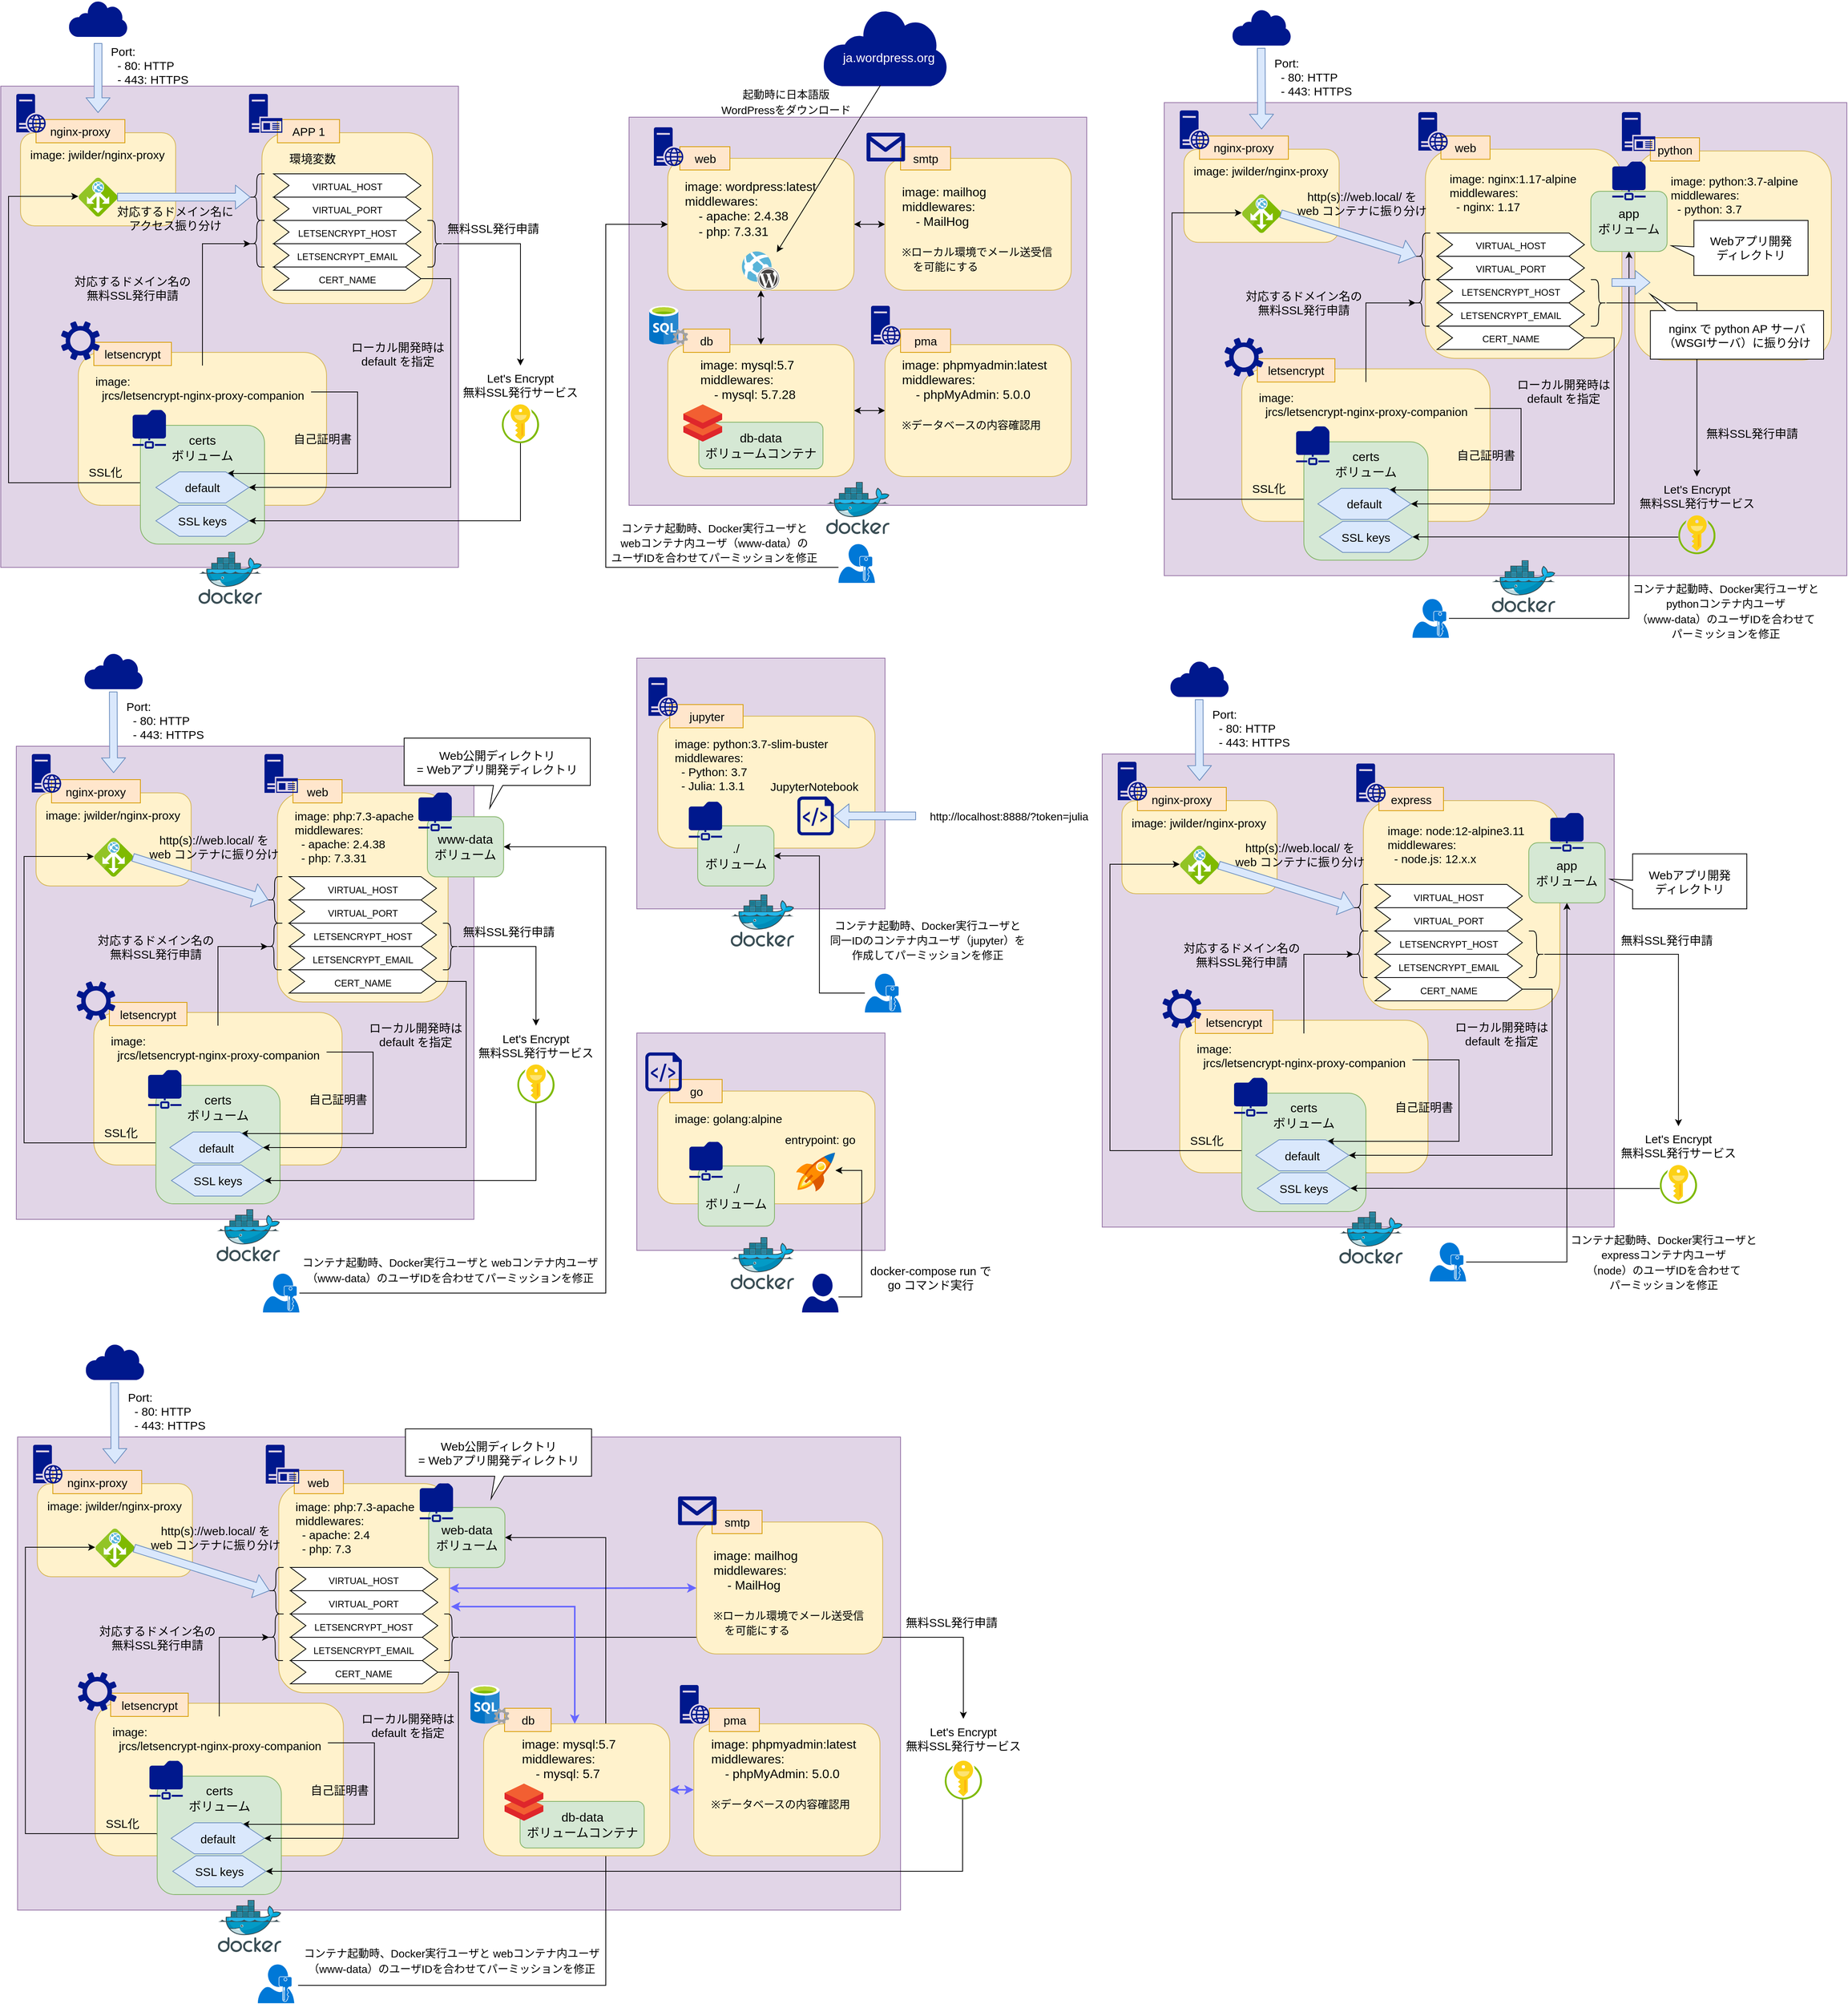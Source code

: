 <mxfile version="13.4.9">
    <diagram id="oYGP6UrtTsNAIgC16M4n" name="ページ1">
        <mxGraphModel dx="602" dy="264" grid="1" gridSize="10" guides="1" tooltips="1" connect="1" arrows="1" fold="1" page="1" pageScale="1" pageWidth="1169" pageHeight="827" math="0" shadow="0">
            <root>
                <mxCell id="0"/>
                <mxCell id="1" parent="0"/>
                <mxCell id="nOhWF1fDPpmUyGXy9ADT-2" value="" style="rounded=0;whiteSpace=wrap;html=1;fontSize=15;align=center;fillColor=#e1d5e7;strokeColor=#9673a6;" parent="1" vertex="1">
                    <mxGeometry x="1520" y="161.2" width="880" height="609.5" as="geometry"/>
                </mxCell>
                <mxCell id="nOhWF1fDPpmUyGXy9ADT-56" value="" style="rounded=1;whiteSpace=wrap;html=1;fontSize=16;fillColor=#fff2cc;strokeColor=#d6b656;" parent="1" vertex="1">
                    <mxGeometry x="2126.72" y="223.5" width="253.28" height="269.5" as="geometry"/>
                </mxCell>
                <mxCell id="B9NQlhlajvg14uuiPyoT-13" value="" style="rounded=0;whiteSpace=wrap;html=1;fontSize=15;fillColor=#e1d5e7;strokeColor=#9673a6;" parent="1" vertex="1">
                    <mxGeometry x="840" y="877" width="320" height="323" as="geometry"/>
                </mxCell>
                <mxCell id="B9NQlhlajvg14uuiPyoT-3" value="" style="rounded=1;whiteSpace=wrap;html=1;fontSize=16;fillColor=#fff2cc;strokeColor=#d6b656;" parent="1" vertex="1">
                    <mxGeometry x="867" y="951.75" width="280" height="170" as="geometry"/>
                </mxCell>
                <mxCell id="wK1j_AsNzxJEVWmwfFim-67" value="" style="rounded=0;whiteSpace=wrap;html=1;fontSize=15;align=center;fillColor=#e1d5e7;strokeColor=#9673a6;" parent="1" vertex="1">
                    <mxGeometry x="830" y="180" width="590" height="500" as="geometry"/>
                </mxCell>
                <mxCell id="wK1j_AsNzxJEVWmwfFim-51" value="" style="aspect=fixed;pointerEvents=1;shadow=0;dashed=0;html=1;strokeColor=none;labelPosition=center;verticalLabelPosition=bottom;verticalAlign=top;align=center;fillColor=#00188D;shape=mxgraph.mscae.enterprise.internet;fontSize=15;" parent="1" vertex="1">
                    <mxGeometry x="1080" y="40.7" width="160.16" height="99.3" as="geometry"/>
                </mxCell>
                <mxCell id="wK1j_AsNzxJEVWmwfFim-47" value="" style="rounded=0;whiteSpace=wrap;html=1;fontSize=15;align=center;fillColor=#e1d5e7;strokeColor=#9673a6;" parent="1" vertex="1">
                    <mxGeometry x="20" y="140" width="590" height="620" as="geometry"/>
                </mxCell>
                <mxCell id="b4y2iu5C6TyIT8BFHeu6-1" style="edgeStyle=orthogonalEdgeStyle;rounded=0;orthogonalLoop=1;jettySize=auto;html=1;entryX=0.5;entryY=0;entryDx=0;entryDy=0;startArrow=classic;startFill=1;" parent="1" source="b4y2iu5C6TyIT8BFHeu6-3" target="b4y2iu5C6TyIT8BFHeu6-12" edge="1">
                    <mxGeometry relative="1" as="geometry"/>
                </mxCell>
                <mxCell id="b4y2iu5C6TyIT8BFHeu6-2" style="edgeStyle=orthogonalEdgeStyle;rounded=0;orthogonalLoop=1;jettySize=auto;html=1;entryX=0;entryY=0.5;entryDx=0;entryDy=0;startArrow=classic;startFill=1;" parent="1" source="b4y2iu5C6TyIT8BFHeu6-3" target="b4y2iu5C6TyIT8BFHeu6-23" edge="1">
                    <mxGeometry relative="1" as="geometry"/>
                </mxCell>
                <mxCell id="b4y2iu5C6TyIT8BFHeu6-3" value="" style="rounded=1;whiteSpace=wrap;html=1;fontSize=16;fillColor=#fff2cc;strokeColor=#d6b656;" parent="1" vertex="1">
                    <mxGeometry x="880" y="233" width="240" height="170" as="geometry"/>
                </mxCell>
                <mxCell id="b4y2iu5C6TyIT8BFHeu6-4" value="image: wordpress:latest&lt;br&gt;middlewares:&lt;br&gt;&amp;nbsp; &amp;nbsp; - apache: 2.4.38&lt;br&gt;&amp;nbsp; &amp;nbsp; - php: 7.3.31&lt;br&gt;" style="text;html=1;strokeColor=none;fillColor=none;align=left;verticalAlign=top;whiteSpace=wrap;rounded=0;fontSize=16;" parent="1" vertex="1">
                    <mxGeometry x="900" y="253" width="200" height="90" as="geometry"/>
                </mxCell>
                <mxCell id="b4y2iu5C6TyIT8BFHeu6-8" value="ja.wordpress.org" style="text;html=1;strokeColor=none;fillColor=none;align=center;verticalAlign=middle;whiteSpace=wrap;rounded=0;fontSize=16;fontColor=#FFFFFF;" parent="1" vertex="1">
                    <mxGeometry x="1090" y="93" width="150" height="20" as="geometry"/>
                </mxCell>
                <mxCell id="b4y2iu5C6TyIT8BFHeu6-9" value="" style="endArrow=classic;html=1;fontSize=16;entryX=0.918;entryY=0.02;entryDx=0;entryDy=0;entryPerimeter=0;" parent="1" target="wK1j_AsNzxJEVWmwfFim-52" edge="1">
                    <mxGeometry width="50" height="50" relative="1" as="geometry">
                        <mxPoint x="1154" y="139" as="sourcePoint"/>
                        <mxPoint x="1040" y="343" as="targetPoint"/>
                    </mxGeometry>
                </mxCell>
                <mxCell id="b4y2iu5C6TyIT8BFHeu6-10" value="&lt;font style=&quot;font-size: 14px&quot;&gt;起動時に日本語版WordPressをダウンロード&lt;/font&gt;" style="text;html=1;strokeColor=none;fillColor=none;align=center;verticalAlign=middle;whiteSpace=wrap;rounded=0;fontSize=16;" parent="1" vertex="1">
                    <mxGeometry x="945" y="140" width="175" height="40" as="geometry"/>
                </mxCell>
                <mxCell id="b4y2iu5C6TyIT8BFHeu6-11" style="edgeStyle=orthogonalEdgeStyle;rounded=0;orthogonalLoop=1;jettySize=auto;html=1;entryX=0;entryY=0.5;entryDx=0;entryDy=0;startArrow=classic;startFill=1;fontSize=16;" parent="1" source="b4y2iu5C6TyIT8BFHeu6-12" target="b4y2iu5C6TyIT8BFHeu6-16" edge="1">
                    <mxGeometry relative="1" as="geometry"/>
                </mxCell>
                <mxCell id="b4y2iu5C6TyIT8BFHeu6-12" value="" style="rounded=1;whiteSpace=wrap;html=1;fontSize=16;fillColor=#fff2cc;strokeColor=#d6b656;" parent="1" vertex="1">
                    <mxGeometry x="880" y="473" width="240" height="170" as="geometry"/>
                </mxCell>
                <mxCell id="b4y2iu5C6TyIT8BFHeu6-13" value="image: mysql:5.7&lt;br&gt;middlewares:&lt;br&gt;&amp;nbsp; &amp;nbsp; - mysql: 5.7.28" style="text;html=1;strokeColor=none;fillColor=none;align=left;verticalAlign=top;whiteSpace=wrap;rounded=0;fontSize=16;" parent="1" vertex="1">
                    <mxGeometry x="920" y="483" width="160" height="90" as="geometry"/>
                </mxCell>
                <mxCell id="b4y2iu5C6TyIT8BFHeu6-14" value="db-data&lt;br&gt;ボリュームコンテナ" style="rounded=1;whiteSpace=wrap;html=1;fontSize=16;align=center;fillColor=#d5e8d4;strokeColor=#82b366;" parent="1" vertex="1">
                    <mxGeometry x="920" y="573" width="160" height="60" as="geometry"/>
                </mxCell>
                <mxCell id="b4y2iu5C6TyIT8BFHeu6-16" value="" style="rounded=1;whiteSpace=wrap;html=1;fontSize=16;fillColor=#fff2cc;strokeColor=#d6b656;" parent="1" vertex="1">
                    <mxGeometry x="1160" y="473" width="240" height="170" as="geometry"/>
                </mxCell>
                <mxCell id="b4y2iu5C6TyIT8BFHeu6-17" value="image: phpmyadmin:latest&lt;br&gt;middlewares:&lt;br&gt;&amp;nbsp; &amp;nbsp; - phpMyAdmin: 5.0.0&lt;br&gt;&lt;br&gt;&lt;font style=&quot;font-size: 14px&quot;&gt;※データベースの内容確認用&lt;/font&gt;" style="text;html=1;strokeColor=none;fillColor=none;align=left;verticalAlign=top;whiteSpace=wrap;rounded=0;fontSize=16;" parent="1" vertex="1">
                    <mxGeometry x="1180" y="483" width="200" height="110" as="geometry"/>
                </mxCell>
                <mxCell id="b4y2iu5C6TyIT8BFHeu6-22" value="&lt;span style=&quot;font-size: 14px&quot;&gt;コンテナ起動時、Docker実行ユーザと&lt;br&gt;webコンテナ内ユーザ（www-data）の&lt;br&gt;ユーザIDを合わせてパーミッションを修正&lt;br&gt;&lt;/span&gt;" style="text;html=1;strokeColor=none;fillColor=none;align=center;verticalAlign=middle;whiteSpace=wrap;rounded=0;fontSize=16;" parent="1" vertex="1">
                    <mxGeometry x="800" y="693" width="280" height="70" as="geometry"/>
                </mxCell>
                <mxCell id="b4y2iu5C6TyIT8BFHeu6-23" value="" style="rounded=1;whiteSpace=wrap;html=1;fontSize=16;fillColor=#fff2cc;strokeColor=#d6b656;" parent="1" vertex="1">
                    <mxGeometry x="1160" y="233" width="240" height="170" as="geometry"/>
                </mxCell>
                <mxCell id="b4y2iu5C6TyIT8BFHeu6-24" value="image: mailhog&lt;br&gt;middlewares:&lt;br&gt;&amp;nbsp; &amp;nbsp; - MailHog&lt;br&gt;&lt;br&gt;&lt;font style=&quot;font-size: 14px&quot;&gt;※ローカル環境でメール送受信&lt;br&gt;　を可能にする&lt;/font&gt;" style="text;html=1;strokeColor=none;fillColor=none;align=left;verticalAlign=top;whiteSpace=wrap;rounded=0;fontSize=16;" parent="1" vertex="1">
                    <mxGeometry x="1180" y="260" width="200" height="133" as="geometry"/>
                </mxCell>
                <mxCell id="wK1j_AsNzxJEVWmwfFim-2" value="" style="rounded=1;whiteSpace=wrap;html=1;fontSize=16;fillColor=#fff2cc;strokeColor=#d6b656;" parent="1" vertex="1">
                    <mxGeometry x="119.99" y="483" width="320" height="197" as="geometry"/>
                </mxCell>
                <mxCell id="wK1j_AsNzxJEVWmwfFim-3" value="" style="rounded=1;whiteSpace=wrap;html=1;fontSize=16;fillColor=#fff2cc;strokeColor=#d6b656;" parent="1" vertex="1">
                    <mxGeometry x="45.44" y="200" width="200" height="120" as="geometry"/>
                </mxCell>
                <mxCell id="wK1j_AsNzxJEVWmwfFim-4" value="" style="aspect=fixed;html=1;points=[];align=center;image;fontSize=12;image=img/lib/mscae/Docker.svg;" parent="1" vertex="1">
                    <mxGeometry x="275" y="740" width="81.71" height="67" as="geometry"/>
                </mxCell>
                <mxCell id="wK1j_AsNzxJEVWmwfFim-18" style="edgeStyle=orthogonalEdgeStyle;rounded=0;orthogonalLoop=1;jettySize=auto;html=1;exitX=0;exitY=0.5;exitDx=0;exitDy=0;entryX=-0.009;entryY=0.48;entryDx=0;entryDy=0;entryPerimeter=0;fontSize=15;" parent="1" source="wK1j_AsNzxJEVWmwfFim-5" target="wK1j_AsNzxJEVWmwfFim-17" edge="1">
                    <mxGeometry relative="1" as="geometry">
                        <Array as="points">
                            <mxPoint x="200" y="651"/>
                            <mxPoint x="30" y="651"/>
                            <mxPoint x="30" y="282"/>
                        </Array>
                    </mxGeometry>
                </mxCell>
                <mxCell id="wK1j_AsNzxJEVWmwfFim-5" value="" style="rounded=1;whiteSpace=wrap;html=1;fontSize=16;align=center;fillColor=#d5e8d4;strokeColor=#82b366;" parent="1" vertex="1">
                    <mxGeometry x="200" y="577" width="160" height="153" as="geometry"/>
                </mxCell>
                <mxCell id="wK1j_AsNzxJEVWmwfFim-13" style="edgeStyle=orthogonalEdgeStyle;rounded=0;orthogonalLoop=1;jettySize=auto;html=1;fontSize=15;entryX=0.767;entryY=0.05;entryDx=0;entryDy=0;entryPerimeter=0;" parent="1" source="wK1j_AsNzxJEVWmwfFim-6" target="wK1j_AsNzxJEVWmwfFim-11" edge="1">
                    <mxGeometry relative="1" as="geometry">
                        <Array as="points">
                            <mxPoint x="480" y="534"/>
                            <mxPoint x="480" y="639"/>
                        </Array>
                    </mxGeometry>
                </mxCell>
                <mxCell id="wK1j_AsNzxJEVWmwfFim-37" style="edgeStyle=orthogonalEdgeStyle;rounded=0;orthogonalLoop=1;jettySize=auto;html=1;entryX=0.1;entryY=0.5;entryDx=0;entryDy=0;entryPerimeter=0;fontSize=15;" parent="1" source="wK1j_AsNzxJEVWmwfFim-6" target="wK1j_AsNzxJEVWmwfFim-36" edge="1">
                    <mxGeometry relative="1" as="geometry">
                        <Array as="points">
                            <mxPoint x="280" y="343"/>
                        </Array>
                    </mxGeometry>
                </mxCell>
                <mxCell id="wK1j_AsNzxJEVWmwfFim-6" value="image:&lt;br&gt;&amp;nbsp; jrcs/letsencrypt-nginx-proxy-companion" style="text;html=1;strokeColor=none;fillColor=none;align=left;verticalAlign=middle;whiteSpace=wrap;rounded=0;fontSize=15;" parent="1" vertex="1">
                    <mxGeometry x="140" y="500" width="280" height="57" as="geometry"/>
                </mxCell>
                <mxCell id="wK1j_AsNzxJEVWmwfFim-7" value="" style="aspect=fixed;pointerEvents=1;shadow=0;dashed=0;html=1;strokeColor=none;labelPosition=center;verticalLabelPosition=bottom;verticalAlign=top;align=center;fillColor=#00188D;shape=mxgraph.mscae.enterprise.shared_folder;fontSize=15;" parent="1" vertex="1">
                    <mxGeometry x="190" y="557" width="43" height="50" as="geometry"/>
                </mxCell>
                <mxCell id="wK1j_AsNzxJEVWmwfFim-8" value="letsencrypt" style="rounded=0;whiteSpace=wrap;html=1;fontSize=15;align=center;fillColor=#ffe6cc;strokeColor=#d79b00;" parent="1" vertex="1">
                    <mxGeometry x="140" y="470" width="100" height="30" as="geometry"/>
                </mxCell>
                <mxCell id="wK1j_AsNzxJEVWmwfFim-45" style="edgeStyle=orthogonalEdgeStyle;rounded=0;orthogonalLoop=1;jettySize=auto;html=1;entryX=1;entryY=0.5;entryDx=0;entryDy=0;fontSize=15;" parent="1" source="wK1j_AsNzxJEVWmwfFim-9" target="wK1j_AsNzxJEVWmwfFim-12" edge="1">
                    <mxGeometry relative="1" as="geometry">
                        <Array as="points">
                            <mxPoint x="690" y="700"/>
                        </Array>
                    </mxGeometry>
                </mxCell>
                <mxCell id="wK1j_AsNzxJEVWmwfFim-9" value="" style="aspect=fixed;html=1;points=[];align=center;image;fontSize=12;image=img/lib/mscae/Key_Vaults.svg;" parent="1" vertex="1">
                    <mxGeometry x="666" y="550" width="48" height="50" as="geometry"/>
                </mxCell>
                <mxCell id="wK1j_AsNzxJEVWmwfFim-10" value="&lt;span style=&quot;font-size: 16px&quot;&gt;certs&lt;/span&gt;&lt;br style=&quot;font-size: 16px&quot;&gt;&lt;span style=&quot;font-size: 16px&quot;&gt;ボリューム&lt;/span&gt;" style="text;html=1;strokeColor=none;fillColor=none;align=center;verticalAlign=middle;whiteSpace=wrap;rounded=0;fontSize=15;" parent="1" vertex="1">
                    <mxGeometry x="235" y="584" width="90" height="43" as="geometry"/>
                </mxCell>
                <mxCell id="wK1j_AsNzxJEVWmwfFim-11" value="default" style="shape=hexagon;perimeter=hexagonPerimeter2;whiteSpace=wrap;html=1;fontSize=15;align=center;fillColor=#dae8fc;strokeColor=#6c8ebf;" parent="1" vertex="1">
                    <mxGeometry x="219.99" y="637" width="120" height="40" as="geometry"/>
                </mxCell>
                <mxCell id="wK1j_AsNzxJEVWmwfFim-12" value="SSL keys" style="shape=hexagon;perimeter=hexagonPerimeter2;whiteSpace=wrap;html=1;fontSize=15;align=center;fillColor=#dae8fc;strokeColor=#6c8ebf;" parent="1" vertex="1">
                    <mxGeometry x="219.99" y="680" width="120" height="40" as="geometry"/>
                </mxCell>
                <mxCell id="wK1j_AsNzxJEVWmwfFim-14" value="自己証明書" style="text;html=1;strokeColor=none;fillColor=none;align=center;verticalAlign=middle;whiteSpace=wrap;rounded=0;fontSize=15;" parent="1" vertex="1">
                    <mxGeometry x="390" y="584" width="90" height="20" as="geometry"/>
                </mxCell>
                <mxCell id="wK1j_AsNzxJEVWmwfFim-15" value="nginx-proxy" style="rounded=0;whiteSpace=wrap;html=1;fontSize=15;align=center;fillColor=#ffe6cc;strokeColor=#d79b00;" parent="1" vertex="1">
                    <mxGeometry x="65.44" y="183" width="114.56" height="30" as="geometry"/>
                </mxCell>
                <mxCell id="wK1j_AsNzxJEVWmwfFim-16" value="image: jwilder/nginx-proxy" style="text;html=1;strokeColor=none;fillColor=none;align=left;verticalAlign=middle;whiteSpace=wrap;rounded=0;fontSize=15;" parent="1" vertex="1">
                    <mxGeometry x="55.87" y="213" width="179.14" height="30" as="geometry"/>
                </mxCell>
                <mxCell id="wK1j_AsNzxJEVWmwfFim-17" value="" style="aspect=fixed;html=1;points=[];align=center;image;fontSize=12;image=img/lib/mscae/Application_Gateway.svg;" parent="1" vertex="1">
                    <mxGeometry x="120.44" y="258" width="50" height="50" as="geometry"/>
                </mxCell>
                <mxCell id="wK1j_AsNzxJEVWmwfFim-19" value="SSL化" style="text;html=1;strokeColor=none;fillColor=none;align=center;verticalAlign=middle;whiteSpace=wrap;rounded=0;fontSize=15;" parent="1" vertex="1">
                    <mxGeometry x="120.44" y="627" width="70.01" height="20" as="geometry"/>
                </mxCell>
                <mxCell id="wK1j_AsNzxJEVWmwfFim-20" value="" style="aspect=fixed;pointerEvents=1;shadow=0;dashed=0;html=1;strokeColor=none;labelPosition=center;verticalLabelPosition=bottom;verticalAlign=top;align=center;fillColor=#00188D;shape=mxgraph.mscae.enterprise.internet;fontSize=15;" parent="1" vertex="1">
                    <mxGeometry x="107.54" y="29.5" width="75.81" height="47" as="geometry"/>
                </mxCell>
                <mxCell id="wK1j_AsNzxJEVWmwfFim-22" value="" style="shape=flexArrow;endArrow=classic;html=1;fontSize=15;fillColor=#dae8fc;strokeColor=#6c8ebf;" parent="1" edge="1">
                    <mxGeometry width="50" height="50" relative="1" as="geometry">
                        <mxPoint x="145.43" y="84.5" as="sourcePoint"/>
                        <mxPoint x="145.43" y="174.5" as="targetPoint"/>
                    </mxGeometry>
                </mxCell>
                <mxCell id="wK1j_AsNzxJEVWmwfFim-23" value="&lt;div&gt;&lt;span&gt;Port:&lt;/span&gt;&lt;/div&gt;&lt;div&gt;&lt;span&gt;&amp;nbsp; - 80: HTTP&lt;/span&gt;&lt;/div&gt;&lt;div&gt;&lt;span&gt;&amp;nbsp; - 443: HTTPS&lt;/span&gt;&lt;/div&gt;" style="text;html=1;strokeColor=none;fillColor=none;align=left;verticalAlign=middle;whiteSpace=wrap;rounded=0;fontSize=15;" parent="1" vertex="1">
                    <mxGeometry x="160.44" y="83" width="120" height="60" as="geometry"/>
                </mxCell>
                <mxCell id="wK1j_AsNzxJEVWmwfFim-24" value="" style="rounded=1;whiteSpace=wrap;html=1;fontSize=16;fillColor=#fff2cc;strokeColor=#d6b656;" parent="1" vertex="1">
                    <mxGeometry x="356.71" y="200" width="220.01" height="220" as="geometry"/>
                </mxCell>
                <mxCell id="wK1j_AsNzxJEVWmwfFim-25" value="APP 1" style="rounded=0;whiteSpace=wrap;html=1;fontSize=15;align=center;fillColor=#ffe6cc;strokeColor=#d79b00;" parent="1" vertex="1">
                    <mxGeometry x="376.71" y="183" width="80" height="30" as="geometry"/>
                </mxCell>
                <mxCell id="wK1j_AsNzxJEVWmwfFim-27" value="&lt;font style=&quot;font-size: 12px&quot;&gt;VIRTUAL_HOST&lt;/font&gt;" style="shape=step;perimeter=stepPerimeter;whiteSpace=wrap;html=1;fixedSize=1;fontSize=15;align=center;" parent="1" vertex="1">
                    <mxGeometry x="371.72" y="253" width="190" height="30" as="geometry"/>
                </mxCell>
                <mxCell id="wK1j_AsNzxJEVWmwfFim-28" value="&lt;font style=&quot;font-size: 12px&quot;&gt;VIRTUAL_PORT&lt;/font&gt;" style="shape=step;perimeter=stepPerimeter;whiteSpace=wrap;html=1;fixedSize=1;fontSize=15;align=center;" parent="1" vertex="1">
                    <mxGeometry x="371.72" y="283" width="190" height="30" as="geometry"/>
                </mxCell>
                <mxCell id="wK1j_AsNzxJEVWmwfFim-29" value="&lt;font style=&quot;font-size: 12px&quot;&gt;LETSENCRYPT_HOST&lt;/font&gt;" style="shape=step;perimeter=stepPerimeter;whiteSpace=wrap;html=1;fixedSize=1;fontSize=15;align=center;" parent="1" vertex="1">
                    <mxGeometry x="371.72" y="313" width="190" height="30" as="geometry"/>
                </mxCell>
                <mxCell id="wK1j_AsNzxJEVWmwfFim-30" value="&lt;font style=&quot;font-size: 12px&quot;&gt;LETSENCRYPT_EMAIL&lt;/font&gt;" style="shape=step;perimeter=stepPerimeter;whiteSpace=wrap;html=1;fixedSize=1;fontSize=15;align=center;" parent="1" vertex="1">
                    <mxGeometry x="371.72" y="343" width="190" height="30" as="geometry"/>
                </mxCell>
                <mxCell id="wK1j_AsNzxJEVWmwfFim-43" style="edgeStyle=orthogonalEdgeStyle;rounded=0;orthogonalLoop=1;jettySize=auto;html=1;fontSize=15;entryX=1;entryY=0.5;entryDx=0;entryDy=0;" parent="1" source="wK1j_AsNzxJEVWmwfFim-31" target="wK1j_AsNzxJEVWmwfFim-11" edge="1">
                    <mxGeometry relative="1" as="geometry">
                        <mxPoint x="311" y="680" as="targetPoint"/>
                        <Array as="points">
                            <mxPoint x="600" y="388"/>
                            <mxPoint x="600" y="657"/>
                        </Array>
                    </mxGeometry>
                </mxCell>
                <mxCell id="wK1j_AsNzxJEVWmwfFim-31" value="&lt;font style=&quot;font-size: 12px&quot;&gt;CERT_NAME&lt;/font&gt;" style="shape=step;perimeter=stepPerimeter;whiteSpace=wrap;html=1;fixedSize=1;fontSize=15;align=center;" parent="1" vertex="1">
                    <mxGeometry x="371.72" y="373" width="190" height="30" as="geometry"/>
                </mxCell>
                <mxCell id="wK1j_AsNzxJEVWmwfFim-32" value="環境変数" style="text;html=1;strokeColor=none;fillColor=none;align=center;verticalAlign=middle;whiteSpace=wrap;rounded=0;fontSize=15;" parent="1" vertex="1">
                    <mxGeometry x="376.71" y="223" width="90" height="20" as="geometry"/>
                </mxCell>
                <mxCell id="wK1j_AsNzxJEVWmwfFim-33" value="" style="shape=curlyBracket;whiteSpace=wrap;html=1;rounded=1;fontSize=15;align=left;" parent="1" vertex="1">
                    <mxGeometry x="340" y="253" width="20" height="60" as="geometry"/>
                </mxCell>
                <mxCell id="wK1j_AsNzxJEVWmwfFim-35" value="対応するドメイン名にアクセス振り分け" style="text;html=1;strokeColor=none;fillColor=none;align=center;verticalAlign=middle;whiteSpace=wrap;rounded=0;fontSize=15;" parent="1" vertex="1">
                    <mxGeometry x="165.44" y="290" width="160.01" height="40" as="geometry"/>
                </mxCell>
                <mxCell id="wK1j_AsNzxJEVWmwfFim-36" value="" style="shape=curlyBracket;whiteSpace=wrap;html=1;rounded=1;fontSize=15;align=left;" parent="1" vertex="1">
                    <mxGeometry x="340" y="313" width="20" height="60" as="geometry"/>
                </mxCell>
                <mxCell id="wK1j_AsNzxJEVWmwfFim-39" value="対応するドメイン名の&lt;br&gt;無料SSL発行申請" style="text;html=1;strokeColor=none;fillColor=none;align=center;verticalAlign=middle;whiteSpace=wrap;rounded=0;fontSize=15;" parent="1" vertex="1">
                    <mxGeometry x="110.0" y="380" width="160.01" height="40" as="geometry"/>
                </mxCell>
                <mxCell id="wK1j_AsNzxJEVWmwfFim-40" value="Let's Encrypt&lt;br&gt;無料SSL発行サービス" style="text;html=1;strokeColor=none;fillColor=none;align=center;verticalAlign=middle;whiteSpace=wrap;rounded=0;fontSize=15;" parent="1" vertex="1">
                    <mxGeometry x="610" y="500" width="160" height="50" as="geometry"/>
                </mxCell>
                <mxCell id="wK1j_AsNzxJEVWmwfFim-42" style="edgeStyle=orthogonalEdgeStyle;rounded=0;orthogonalLoop=1;jettySize=auto;html=1;entryX=0.5;entryY=0;entryDx=0;entryDy=0;fontSize=15;" parent="1" source="wK1j_AsNzxJEVWmwfFim-41" target="wK1j_AsNzxJEVWmwfFim-40" edge="1">
                    <mxGeometry relative="1" as="geometry"/>
                </mxCell>
                <mxCell id="wK1j_AsNzxJEVWmwfFim-41" value="" style="shape=curlyBracket;whiteSpace=wrap;html=1;rounded=1;fontSize=15;align=left;flipV=1;flipH=1;" parent="1" vertex="1">
                    <mxGeometry x="570" y="313" width="20" height="60" as="geometry"/>
                </mxCell>
                <mxCell id="wK1j_AsNzxJEVWmwfFim-44" value="ローカル開発時は default を指定" style="text;html=1;strokeColor=none;fillColor=none;align=center;verticalAlign=middle;whiteSpace=wrap;rounded=0;fontSize=15;" parent="1" vertex="1">
                    <mxGeometry x="466.71" y="443" width="130" height="83" as="geometry"/>
                </mxCell>
                <mxCell id="wK1j_AsNzxJEVWmwfFim-46" value="無料SSL発行申請" style="text;html=1;strokeColor=none;fillColor=none;align=center;verticalAlign=middle;whiteSpace=wrap;rounded=0;fontSize=15;" parent="1" vertex="1">
                    <mxGeometry x="590" y="303" width="130" height="40" as="geometry"/>
                </mxCell>
                <mxCell id="wK1j_AsNzxJEVWmwfFim-49" value="" style="shape=flexArrow;endArrow=classic;html=1;fontSize=15;fillColor=#dae8fc;strokeColor=#6c8ebf;entryX=0.1;entryY=0.5;entryDx=0;entryDy=0;entryPerimeter=0;" parent="1" target="wK1j_AsNzxJEVWmwfFim-33" edge="1">
                    <mxGeometry width="50" height="50" relative="1" as="geometry">
                        <mxPoint x="170" y="283" as="sourcePoint"/>
                        <mxPoint x="211.0" y="373" as="targetPoint"/>
                    </mxGeometry>
                </mxCell>
                <mxCell id="wK1j_AsNzxJEVWmwfFim-50" value="" style="aspect=fixed;html=1;points=[];align=center;image;fontSize=12;image=img/lib/mscae/Databricks.svg;" parent="1" vertex="1">
                    <mxGeometry x="900" y="550" width="50" height="48" as="geometry"/>
                </mxCell>
                <mxCell id="wK1j_AsNzxJEVWmwfFim-52" value="" style="aspect=fixed;html=1;points=[];align=center;image;fontSize=12;image=img/lib/mscae/WebAppWordPress.svg;" parent="1" vertex="1">
                    <mxGeometry x="975.5" y="353" width="49" height="50" as="geometry"/>
                </mxCell>
                <mxCell id="wK1j_AsNzxJEVWmwfFim-54" value="web" style="rounded=0;whiteSpace=wrap;html=1;fontSize=15;align=center;fillColor=#ffe6cc;strokeColor=#d79b00;" parent="1" vertex="1">
                    <mxGeometry x="895.5" y="218" width="64.5" height="30" as="geometry"/>
                </mxCell>
                <mxCell id="wK1j_AsNzxJEVWmwfFim-53" value="" style="aspect=fixed;pointerEvents=1;shadow=0;dashed=0;html=1;strokeColor=none;labelPosition=center;verticalLabelPosition=bottom;verticalAlign=top;align=center;fillColor=#00188D;shape=mxgraph.mscae.enterprise.web_server;fontSize=15;fontColor=#FFFFFF;" parent="1" vertex="1">
                    <mxGeometry x="862" y="193" width="38" height="50" as="geometry"/>
                </mxCell>
                <mxCell id="wK1j_AsNzxJEVWmwfFim-56" value="" style="aspect=fixed;pointerEvents=1;shadow=0;dashed=0;html=1;strokeColor=none;labelPosition=center;verticalLabelPosition=bottom;verticalAlign=top;align=center;fillColor=#00188D;shape=mxgraph.mscae.enterprise.web_server;fontSize=15;fontColor=#FFFFFF;" parent="1" vertex="1">
                    <mxGeometry x="40" y="150" width="38" height="50" as="geometry"/>
                </mxCell>
                <mxCell id="wK1j_AsNzxJEVWmwfFim-58" value="db" style="rounded=0;whiteSpace=wrap;html=1;fontSize=15;align=center;fillColor=#ffe6cc;strokeColor=#d79b00;" parent="1" vertex="1">
                    <mxGeometry x="900" y="453" width="60" height="30" as="geometry"/>
                </mxCell>
                <mxCell id="wK1j_AsNzxJEVWmwfFim-59" value="pma" style="rounded=0;whiteSpace=wrap;html=1;fontSize=15;align=center;fillColor=#ffe6cc;strokeColor=#d79b00;" parent="1" vertex="1">
                    <mxGeometry x="1180" y="453" width="64.5" height="30" as="geometry"/>
                </mxCell>
                <mxCell id="wK1j_AsNzxJEVWmwfFim-60" value="" style="aspect=fixed;pointerEvents=1;shadow=0;dashed=0;html=1;strokeColor=none;labelPosition=center;verticalLabelPosition=bottom;verticalAlign=top;align=center;fillColor=#00188D;shape=mxgraph.mscae.enterprise.web_server;fontSize=15;fontColor=#FFFFFF;" parent="1" vertex="1">
                    <mxGeometry x="1142" y="423" width="38" height="50" as="geometry"/>
                </mxCell>
                <mxCell id="wK1j_AsNzxJEVWmwfFim-62" value="" style="aspect=fixed;pointerEvents=1;shadow=0;dashed=0;html=1;strokeColor=none;labelPosition=center;verticalLabelPosition=bottom;verticalAlign=top;align=center;fillColor=#00188D;shape=mxgraph.mscae.enterprise.settings;fontSize=15;fontColor=#FFFFFF;" parent="1" vertex="1">
                    <mxGeometry x="97.72" y="443" width="50" height="50" as="geometry"/>
                </mxCell>
                <mxCell id="wK1j_AsNzxJEVWmwfFim-63" value="smtp" style="rounded=0;whiteSpace=wrap;html=1;fontSize=15;align=center;fillColor=#ffe6cc;strokeColor=#d79b00;" parent="1" vertex="1">
                    <mxGeometry x="1180" y="218" width="64.5" height="30" as="geometry"/>
                </mxCell>
                <mxCell id="wK1j_AsNzxJEVWmwfFim-64" value="" style="aspect=fixed;pointerEvents=1;shadow=0;dashed=0;html=1;strokeColor=none;labelPosition=center;verticalLabelPosition=bottom;verticalAlign=top;align=center;fillColor=#00188D;shape=mxgraph.mscae.enterprise.application_server2;fontSize=15;fontColor=#FFFFFF;" parent="1" vertex="1">
                    <mxGeometry x="339.99" y="150" width="43" height="50" as="geometry"/>
                </mxCell>
                <mxCell id="wK1j_AsNzxJEVWmwfFim-65" value="" style="aspect=fixed;html=1;points=[];align=center;image;fontSize=12;image=img/lib/mscae/SQL_Servers.svg;" parent="1" vertex="1">
                    <mxGeometry x="856" y="423" width="50" height="50" as="geometry"/>
                </mxCell>
                <mxCell id="wK1j_AsNzxJEVWmwfFim-66" value="" style="aspect=fixed;pointerEvents=1;shadow=0;dashed=0;html=1;strokeColor=none;labelPosition=center;verticalLabelPosition=bottom;verticalAlign=top;align=center;fillColor=#00188D;shape=mxgraph.azure.message2;fontSize=15;fontColor=#FFFFFF;" parent="1" vertex="1">
                    <mxGeometry x="1136" y="200" width="50" height="37" as="geometry"/>
                </mxCell>
                <mxCell id="wK1j_AsNzxJEVWmwfFim-68" value="" style="aspect=fixed;html=1;points=[];align=center;image;fontSize=12;image=img/lib/mscae/Docker.svg;" parent="1" vertex="1">
                    <mxGeometry x="1084.14" y="650" width="81.71" height="67" as="geometry"/>
                </mxCell>
                <mxCell id="wK1j_AsNzxJEVWmwfFim-70" style="edgeStyle=orthogonalEdgeStyle;rounded=0;orthogonalLoop=1;jettySize=auto;html=1;entryX=0;entryY=0.5;entryDx=0;entryDy=0;fontSize=15;fontColor=#FFFFFF;" parent="1" source="wK1j_AsNzxJEVWmwfFim-69" target="b4y2iu5C6TyIT8BFHeu6-3" edge="1">
                    <mxGeometry relative="1" as="geometry">
                        <Array as="points">
                            <mxPoint x="800" y="760"/>
                            <mxPoint x="800" y="318"/>
                        </Array>
                    </mxGeometry>
                </mxCell>
                <mxCell id="wK1j_AsNzxJEVWmwfFim-69" value="" style="aspect=fixed;pointerEvents=1;shadow=0;dashed=0;html=1;strokeColor=none;labelPosition=center;verticalLabelPosition=bottom;verticalAlign=top;align=center;shape=mxgraph.mscae.enterprise.user_permissions;fillColor=#0078D7;fontSize=15;fontColor=#FFFFFF;" parent="1" vertex="1">
                    <mxGeometry x="1100" y="730" width="47" height="50" as="geometry"/>
                </mxCell>
                <mxCell id="gvx1_nJ1AQDl6GHn_QgL-1" value="" style="rounded=0;whiteSpace=wrap;html=1;fontSize=15;align=center;fillColor=#e1d5e7;strokeColor=#9673a6;" parent="1" vertex="1">
                    <mxGeometry x="40" y="990.5" width="590" height="609.5" as="geometry"/>
                </mxCell>
                <mxCell id="gvx1_nJ1AQDl6GHn_QgL-2" value="" style="rounded=1;whiteSpace=wrap;html=1;fontSize=16;fillColor=#fff2cc;strokeColor=#d6b656;" parent="1" vertex="1">
                    <mxGeometry x="139.99" y="1333.5" width="320" height="196.5" as="geometry"/>
                </mxCell>
                <mxCell id="gvx1_nJ1AQDl6GHn_QgL-3" value="" style="rounded=1;whiteSpace=wrap;html=1;fontSize=16;fillColor=#fff2cc;strokeColor=#d6b656;" parent="1" vertex="1">
                    <mxGeometry x="65.44" y="1050.5" width="200" height="120" as="geometry"/>
                </mxCell>
                <mxCell id="gvx1_nJ1AQDl6GHn_QgL-4" value="" style="aspect=fixed;html=1;points=[];align=center;image;fontSize=12;image=img/lib/mscae/Docker.svg;" parent="1" vertex="1">
                    <mxGeometry x="298.29" y="1587" width="81.71" height="67" as="geometry"/>
                </mxCell>
                <mxCell id="gvx1_nJ1AQDl6GHn_QgL-5" style="edgeStyle=orthogonalEdgeStyle;rounded=0;orthogonalLoop=1;jettySize=auto;html=1;exitX=0;exitY=0.5;exitDx=0;exitDy=0;entryX=-0.009;entryY=0.48;entryDx=0;entryDy=0;entryPerimeter=0;fontSize=15;" parent="1" source="gvx1_nJ1AQDl6GHn_QgL-6" target="gvx1_nJ1AQDl6GHn_QgL-20" edge="1">
                    <mxGeometry relative="1" as="geometry">
                        <Array as="points">
                            <mxPoint x="220" y="1501.5"/>
                            <mxPoint x="50" y="1501.5"/>
                            <mxPoint x="50" y="1132.5"/>
                        </Array>
                    </mxGeometry>
                </mxCell>
                <mxCell id="gvx1_nJ1AQDl6GHn_QgL-6" value="" style="rounded=1;whiteSpace=wrap;html=1;fontSize=16;align=center;fillColor=#d5e8d4;strokeColor=#82b366;" parent="1" vertex="1">
                    <mxGeometry x="220" y="1427.5" width="160" height="152.5" as="geometry"/>
                </mxCell>
                <mxCell id="gvx1_nJ1AQDl6GHn_QgL-7" style="edgeStyle=orthogonalEdgeStyle;rounded=0;orthogonalLoop=1;jettySize=auto;html=1;fontSize=15;entryX=0.767;entryY=0.05;entryDx=0;entryDy=0;entryPerimeter=0;" parent="1" source="gvx1_nJ1AQDl6GHn_QgL-9" target="gvx1_nJ1AQDl6GHn_QgL-15" edge="1">
                    <mxGeometry relative="1" as="geometry">
                        <Array as="points">
                            <mxPoint x="500" y="1384.5"/>
                            <mxPoint x="500" y="1489.5"/>
                        </Array>
                    </mxGeometry>
                </mxCell>
                <mxCell id="gvx1_nJ1AQDl6GHn_QgL-8" style="edgeStyle=orthogonalEdgeStyle;rounded=0;orthogonalLoop=1;jettySize=auto;html=1;entryX=0.1;entryY=0.5;entryDx=0;entryDy=0;entryPerimeter=0;fontSize=15;" parent="1" source="gvx1_nJ1AQDl6GHn_QgL-9" target="gvx1_nJ1AQDl6GHn_QgL-36" edge="1">
                    <mxGeometry relative="1" as="geometry">
                        <Array as="points">
                            <mxPoint x="300" y="1249"/>
                        </Array>
                    </mxGeometry>
                </mxCell>
                <mxCell id="gvx1_nJ1AQDl6GHn_QgL-9" value="image:&lt;br&gt;&amp;nbsp; jrcs/letsencrypt-nginx-proxy-companion" style="text;html=1;strokeColor=none;fillColor=none;align=left;verticalAlign=middle;whiteSpace=wrap;rounded=0;fontSize=15;" parent="1" vertex="1">
                    <mxGeometry x="160" y="1350.5" width="280" height="57" as="geometry"/>
                </mxCell>
                <mxCell id="gvx1_nJ1AQDl6GHn_QgL-10" value="" style="aspect=fixed;pointerEvents=1;shadow=0;dashed=0;html=1;strokeColor=none;labelPosition=center;verticalLabelPosition=bottom;verticalAlign=top;align=center;fillColor=#00188D;shape=mxgraph.mscae.enterprise.shared_folder;fontSize=15;" parent="1" vertex="1">
                    <mxGeometry x="210" y="1407.5" width="43" height="50" as="geometry"/>
                </mxCell>
                <mxCell id="gvx1_nJ1AQDl6GHn_QgL-11" value="letsencrypt" style="rounded=0;whiteSpace=wrap;html=1;fontSize=15;align=center;fillColor=#ffe6cc;strokeColor=#d79b00;" parent="1" vertex="1">
                    <mxGeometry x="160" y="1320.5" width="100" height="30" as="geometry"/>
                </mxCell>
                <mxCell id="gvx1_nJ1AQDl6GHn_QgL-12" style="edgeStyle=orthogonalEdgeStyle;rounded=0;orthogonalLoop=1;jettySize=auto;html=1;entryX=1;entryY=0.5;entryDx=0;entryDy=0;fontSize=15;" parent="1" source="gvx1_nJ1AQDl6GHn_QgL-13" target="gvx1_nJ1AQDl6GHn_QgL-16" edge="1">
                    <mxGeometry relative="1" as="geometry">
                        <Array as="points">
                            <mxPoint x="710" y="1550"/>
                        </Array>
                    </mxGeometry>
                </mxCell>
                <mxCell id="gvx1_nJ1AQDl6GHn_QgL-13" value="" style="aspect=fixed;html=1;points=[];align=center;image;fontSize=12;image=img/lib/mscae/Key_Vaults.svg;" parent="1" vertex="1">
                    <mxGeometry x="686" y="1400.5" width="48" height="50" as="geometry"/>
                </mxCell>
                <mxCell id="gvx1_nJ1AQDl6GHn_QgL-14" value="&lt;span style=&quot;font-size: 16px&quot;&gt;certs&lt;/span&gt;&lt;br style=&quot;font-size: 16px&quot;&gt;&lt;span style=&quot;font-size: 16px&quot;&gt;ボリューム&lt;/span&gt;" style="text;html=1;strokeColor=none;fillColor=none;align=center;verticalAlign=middle;whiteSpace=wrap;rounded=0;fontSize=15;" parent="1" vertex="1">
                    <mxGeometry x="255" y="1434.5" width="90" height="43" as="geometry"/>
                </mxCell>
                <mxCell id="gvx1_nJ1AQDl6GHn_QgL-15" value="default" style="shape=hexagon;perimeter=hexagonPerimeter2;whiteSpace=wrap;html=1;fontSize=15;align=center;fillColor=#dae8fc;strokeColor=#6c8ebf;" parent="1" vertex="1">
                    <mxGeometry x="237.99" y="1487.5" width="120" height="40" as="geometry"/>
                </mxCell>
                <mxCell id="gvx1_nJ1AQDl6GHn_QgL-16" value="SSL keys" style="shape=hexagon;perimeter=hexagonPerimeter2;whiteSpace=wrap;html=1;fontSize=15;align=center;fillColor=#dae8fc;strokeColor=#6c8ebf;" parent="1" vertex="1">
                    <mxGeometry x="240" y="1530" width="120" height="40" as="geometry"/>
                </mxCell>
                <mxCell id="gvx1_nJ1AQDl6GHn_QgL-17" value="自己証明書" style="text;html=1;strokeColor=none;fillColor=none;align=center;verticalAlign=middle;whiteSpace=wrap;rounded=0;fontSize=15;" parent="1" vertex="1">
                    <mxGeometry x="410" y="1434.5" width="90" height="20" as="geometry"/>
                </mxCell>
                <mxCell id="gvx1_nJ1AQDl6GHn_QgL-18" value="nginx-proxy" style="rounded=0;whiteSpace=wrap;html=1;fontSize=15;align=center;fillColor=#ffe6cc;strokeColor=#d79b00;" parent="1" vertex="1">
                    <mxGeometry x="85.44" y="1033.5" width="114.56" height="30" as="geometry"/>
                </mxCell>
                <mxCell id="gvx1_nJ1AQDl6GHn_QgL-19" value="image: jwilder/nginx-proxy" style="text;html=1;strokeColor=none;fillColor=none;align=left;verticalAlign=middle;whiteSpace=wrap;rounded=0;fontSize=15;" parent="1" vertex="1">
                    <mxGeometry x="75.87" y="1063.5" width="179.14" height="30" as="geometry"/>
                </mxCell>
                <mxCell id="gvx1_nJ1AQDl6GHn_QgL-20" value="" style="aspect=fixed;html=1;points=[];align=center;image;fontSize=12;image=img/lib/mscae/Application_Gateway.svg;" parent="1" vertex="1">
                    <mxGeometry x="140.44" y="1108.5" width="50" height="50" as="geometry"/>
                </mxCell>
                <mxCell id="gvx1_nJ1AQDl6GHn_QgL-21" value="SSL化" style="text;html=1;strokeColor=none;fillColor=none;align=center;verticalAlign=middle;whiteSpace=wrap;rounded=0;fontSize=15;" parent="1" vertex="1">
                    <mxGeometry x="140.44" y="1477.5" width="70.01" height="20" as="geometry"/>
                </mxCell>
                <mxCell id="gvx1_nJ1AQDl6GHn_QgL-22" value="" style="aspect=fixed;pointerEvents=1;shadow=0;dashed=0;html=1;strokeColor=none;labelPosition=center;verticalLabelPosition=bottom;verticalAlign=top;align=center;fillColor=#00188D;shape=mxgraph.mscae.enterprise.internet;fontSize=15;" parent="1" vertex="1">
                    <mxGeometry x="127.54" y="870" width="75.81" height="47" as="geometry"/>
                </mxCell>
                <mxCell id="gvx1_nJ1AQDl6GHn_QgL-23" value="" style="shape=flexArrow;endArrow=classic;html=1;fontSize=15;fillColor=#dae8fc;strokeColor=#6c8ebf;" parent="1" edge="1">
                    <mxGeometry width="50" height="50" relative="1" as="geometry">
                        <mxPoint x="165" y="920" as="sourcePoint"/>
                        <mxPoint x="165.43" y="1025" as="targetPoint"/>
                    </mxGeometry>
                </mxCell>
                <mxCell id="gvx1_nJ1AQDl6GHn_QgL-24" value="&lt;div&gt;&lt;span&gt;Port:&lt;/span&gt;&lt;/div&gt;&lt;div&gt;&lt;span&gt;&amp;nbsp; - 80: HTTP&lt;/span&gt;&lt;/div&gt;&lt;div&gt;&lt;span&gt;&amp;nbsp; - 443: HTTPS&lt;/span&gt;&lt;/div&gt;" style="text;html=1;strokeColor=none;fillColor=none;align=left;verticalAlign=middle;whiteSpace=wrap;rounded=0;fontSize=15;" parent="1" vertex="1">
                    <mxGeometry x="180" y="927" width="120" height="60" as="geometry"/>
                </mxCell>
                <mxCell id="gvx1_nJ1AQDl6GHn_QgL-25" value="" style="rounded=1;whiteSpace=wrap;html=1;fontSize=16;fillColor=#fff2cc;strokeColor=#d6b656;" parent="1" vertex="1">
                    <mxGeometry x="376.71" y="1050.5" width="220.01" height="269.5" as="geometry"/>
                </mxCell>
                <mxCell id="gvx1_nJ1AQDl6GHn_QgL-26" value="web" style="rounded=0;whiteSpace=wrap;html=1;fontSize=15;align=center;fillColor=#ffe6cc;strokeColor=#d79b00;" parent="1" vertex="1">
                    <mxGeometry x="396.71" y="1033.5" width="63.29" height="30" as="geometry"/>
                </mxCell>
                <mxCell id="gvx1_nJ1AQDl6GHn_QgL-27" value="&lt;font style=&quot;font-size: 12px&quot;&gt;VIRTUAL_HOST&lt;/font&gt;" style="shape=step;perimeter=stepPerimeter;whiteSpace=wrap;html=1;fixedSize=1;fontSize=15;align=center;" parent="1" vertex="1">
                    <mxGeometry x="391.72" y="1158.5" width="190" height="30" as="geometry"/>
                </mxCell>
                <mxCell id="gvx1_nJ1AQDl6GHn_QgL-28" value="&lt;font style=&quot;font-size: 12px&quot;&gt;VIRTUAL_PORT&lt;/font&gt;" style="shape=step;perimeter=stepPerimeter;whiteSpace=wrap;html=1;fixedSize=1;fontSize=15;align=center;" parent="1" vertex="1">
                    <mxGeometry x="391.72" y="1188.5" width="190" height="30" as="geometry"/>
                </mxCell>
                <mxCell id="gvx1_nJ1AQDl6GHn_QgL-29" value="&lt;font style=&quot;font-size: 12px&quot;&gt;LETSENCRYPT_HOST&lt;/font&gt;" style="shape=step;perimeter=stepPerimeter;whiteSpace=wrap;html=1;fixedSize=1;fontSize=15;align=center;" parent="1" vertex="1">
                    <mxGeometry x="391.72" y="1218.5" width="190" height="30" as="geometry"/>
                </mxCell>
                <mxCell id="gvx1_nJ1AQDl6GHn_QgL-30" value="&lt;font style=&quot;font-size: 12px&quot;&gt;LETSENCRYPT_EMAIL&lt;/font&gt;" style="shape=step;perimeter=stepPerimeter;whiteSpace=wrap;html=1;fixedSize=1;fontSize=15;align=center;" parent="1" vertex="1">
                    <mxGeometry x="391.72" y="1248.5" width="190" height="30" as="geometry"/>
                </mxCell>
                <mxCell id="gvx1_nJ1AQDl6GHn_QgL-31" style="edgeStyle=orthogonalEdgeStyle;rounded=0;orthogonalLoop=1;jettySize=auto;html=1;fontSize=15;entryX=1;entryY=0.5;entryDx=0;entryDy=0;" parent="1" source="gvx1_nJ1AQDl6GHn_QgL-32" target="gvx1_nJ1AQDl6GHn_QgL-15" edge="1">
                    <mxGeometry relative="1" as="geometry">
                        <mxPoint x="331" y="1530.5" as="targetPoint"/>
                        <Array as="points">
                            <mxPoint x="620" y="1294"/>
                            <mxPoint x="620" y="1508"/>
                        </Array>
                    </mxGeometry>
                </mxCell>
                <mxCell id="gvx1_nJ1AQDl6GHn_QgL-32" value="&lt;font style=&quot;font-size: 12px&quot;&gt;CERT_NAME&lt;/font&gt;" style="shape=step;perimeter=stepPerimeter;whiteSpace=wrap;html=1;fixedSize=1;fontSize=15;align=center;" parent="1" vertex="1">
                    <mxGeometry x="391.72" y="1278.5" width="190" height="30" as="geometry"/>
                </mxCell>
                <mxCell id="gvx1_nJ1AQDl6GHn_QgL-34" value="" style="shape=curlyBracket;whiteSpace=wrap;html=1;rounded=1;fontSize=15;align=left;" parent="1" vertex="1">
                    <mxGeometry x="362.99" y="1158.5" width="20" height="60" as="geometry"/>
                </mxCell>
                <mxCell id="gvx1_nJ1AQDl6GHn_QgL-36" value="" style="shape=curlyBracket;whiteSpace=wrap;html=1;rounded=1;fontSize=15;align=left;" parent="1" vertex="1">
                    <mxGeometry x="362.15" y="1218.5" width="20" height="60" as="geometry"/>
                </mxCell>
                <mxCell id="gvx1_nJ1AQDl6GHn_QgL-37" value="対応するドメイン名の&lt;br&gt;無料SSL発行申請" style="text;html=1;strokeColor=none;fillColor=none;align=center;verticalAlign=middle;whiteSpace=wrap;rounded=0;fontSize=15;" parent="1" vertex="1">
                    <mxGeometry x="139.99" y="1228.5" width="160.01" height="40" as="geometry"/>
                </mxCell>
                <mxCell id="gvx1_nJ1AQDl6GHn_QgL-38" value="Let's Encrypt&lt;br&gt;無料SSL発行サービス" style="text;html=1;strokeColor=none;fillColor=none;align=center;verticalAlign=middle;whiteSpace=wrap;rounded=0;fontSize=15;" parent="1" vertex="1">
                    <mxGeometry x="630" y="1350.5" width="160" height="50" as="geometry"/>
                </mxCell>
                <mxCell id="gvx1_nJ1AQDl6GHn_QgL-39" style="edgeStyle=orthogonalEdgeStyle;rounded=0;orthogonalLoop=1;jettySize=auto;html=1;entryX=0.5;entryY=0;entryDx=0;entryDy=0;fontSize=15;" parent="1" source="gvx1_nJ1AQDl6GHn_QgL-40" target="gvx1_nJ1AQDl6GHn_QgL-38" edge="1">
                    <mxGeometry relative="1" as="geometry"/>
                </mxCell>
                <mxCell id="gvx1_nJ1AQDl6GHn_QgL-40" value="" style="shape=curlyBracket;whiteSpace=wrap;html=1;rounded=1;fontSize=15;align=left;flipV=1;flipH=1;" parent="1" vertex="1">
                    <mxGeometry x="590" y="1218.5" width="20" height="60" as="geometry"/>
                </mxCell>
                <mxCell id="gvx1_nJ1AQDl6GHn_QgL-41" value="ローカル開発時は default を指定" style="text;html=1;strokeColor=none;fillColor=none;align=center;verticalAlign=middle;whiteSpace=wrap;rounded=0;fontSize=15;" parent="1" vertex="1">
                    <mxGeometry x="490" y="1320.5" width="130" height="83" as="geometry"/>
                </mxCell>
                <mxCell id="gvx1_nJ1AQDl6GHn_QgL-42" value="無料SSL発行申請" style="text;html=1;strokeColor=none;fillColor=none;align=center;verticalAlign=middle;whiteSpace=wrap;rounded=0;fontSize=15;" parent="1" vertex="1">
                    <mxGeometry x="610" y="1208.5" width="130" height="40" as="geometry"/>
                </mxCell>
                <mxCell id="gvx1_nJ1AQDl6GHn_QgL-43" value="" style="shape=flexArrow;endArrow=classic;html=1;fontSize=15;fillColor=#dae8fc;strokeColor=#6c8ebf;entryX=0.1;entryY=0.5;entryDx=0;entryDy=0;entryPerimeter=0;" parent="1" target="gvx1_nJ1AQDl6GHn_QgL-34" edge="1">
                    <mxGeometry width="50" height="50" relative="1" as="geometry">
                        <mxPoint x="190" y="1133.5" as="sourcePoint"/>
                        <mxPoint x="231.0" y="1223.5" as="targetPoint"/>
                    </mxGeometry>
                </mxCell>
                <mxCell id="gvx1_nJ1AQDl6GHn_QgL-44" value="" style="aspect=fixed;pointerEvents=1;shadow=0;dashed=0;html=1;strokeColor=none;labelPosition=center;verticalLabelPosition=bottom;verticalAlign=top;align=center;fillColor=#00188D;shape=mxgraph.mscae.enterprise.web_server;fontSize=15;fontColor=#FFFFFF;" parent="1" vertex="1">
                    <mxGeometry x="60" y="1000.5" width="38" height="50" as="geometry"/>
                </mxCell>
                <mxCell id="gvx1_nJ1AQDl6GHn_QgL-45" value="" style="aspect=fixed;pointerEvents=1;shadow=0;dashed=0;html=1;strokeColor=none;labelPosition=center;verticalLabelPosition=bottom;verticalAlign=top;align=center;fillColor=#00188D;shape=mxgraph.mscae.enterprise.settings;fontSize=15;fontColor=#FFFFFF;" parent="1" vertex="1">
                    <mxGeometry x="117.72" y="1293.5" width="50" height="50" as="geometry"/>
                </mxCell>
                <mxCell id="gvx1_nJ1AQDl6GHn_QgL-46" value="" style="aspect=fixed;pointerEvents=1;shadow=0;dashed=0;html=1;strokeColor=none;labelPosition=center;verticalLabelPosition=bottom;verticalAlign=top;align=center;fillColor=#00188D;shape=mxgraph.mscae.enterprise.application_server2;fontSize=15;fontColor=#FFFFFF;" parent="1" vertex="1">
                    <mxGeometry x="359.99" y="1000.5" width="43" height="50" as="geometry"/>
                </mxCell>
                <mxCell id="gvx1_nJ1AQDl6GHn_QgL-47" value="image: php:7.3-apache&lt;br&gt;middlewares:&lt;br&gt;&amp;nbsp; - apache: 2.4.38&lt;br&gt;&amp;nbsp; - php: 7.3.31" style="text;html=1;strokeColor=none;fillColor=none;align=left;verticalAlign=middle;whiteSpace=wrap;rounded=0;fontSize=15;" parent="1" vertex="1">
                    <mxGeometry x="396.71" y="1063.5" width="179.14" height="86.5" as="geometry"/>
                </mxCell>
                <mxCell id="gvx1_nJ1AQDl6GHn_QgL-35" value="http(s)://web.local/ を&lt;br&gt;web コンテナに振り分け" style="text;html=1;strokeColor=none;fillColor=none;align=center;verticalAlign=middle;whiteSpace=wrap;rounded=0;fontSize=15;" parent="1" vertex="1">
                    <mxGeometry x="199.99" y="1100" width="190.01" height="40" as="geometry"/>
                </mxCell>
                <mxCell id="x3pFbklZ0av2xxCAFARM-4" style="edgeStyle=orthogonalEdgeStyle;rounded=0;orthogonalLoop=1;jettySize=auto;html=1;entryX=1;entryY=0.5;entryDx=0;entryDy=0;" parent="1" source="gvx1_nJ1AQDl6GHn_QgL-48" target="x3pFbklZ0av2xxCAFARM-1" edge="1">
                    <mxGeometry relative="1" as="geometry">
                        <Array as="points">
                            <mxPoint x="800" y="1695"/>
                            <mxPoint x="800" y="1120"/>
                        </Array>
                    </mxGeometry>
                </mxCell>
                <mxCell id="gvx1_nJ1AQDl6GHn_QgL-48" value="" style="aspect=fixed;pointerEvents=1;shadow=0;dashed=0;html=1;strokeColor=none;labelPosition=center;verticalLabelPosition=bottom;verticalAlign=top;align=center;shape=mxgraph.mscae.enterprise.user_permissions;fillColor=#0078D7;fontSize=15;fontColor=#FFFFFF;" parent="1" vertex="1">
                    <mxGeometry x="357.99" y="1670" width="47" height="50" as="geometry"/>
                </mxCell>
                <mxCell id="gvx1_nJ1AQDl6GHn_QgL-50" value="&lt;span style=&quot;font-size: 14px&quot;&gt;コンテナ起動時、Docker実行ユーザと webコンテナ内ユーザ&lt;br&gt;（www-data）のユーザIDを合わせてパーミッションを修正&lt;br&gt;&lt;/span&gt;" style="text;html=1;strokeColor=none;fillColor=none;align=center;verticalAlign=middle;whiteSpace=wrap;rounded=0;fontSize=16;" parent="1" vertex="1">
                    <mxGeometry x="403.36" y="1640" width="393.29" height="50" as="geometry"/>
                </mxCell>
                <mxCell id="x3pFbklZ0av2xxCAFARM-1" value="www-data&lt;br&gt;ボリューム" style="rounded=1;whiteSpace=wrap;html=1;fontSize=16;align=center;fillColor=#d5e8d4;strokeColor=#82b366;" parent="1" vertex="1">
                    <mxGeometry x="570" y="1081.25" width="98.28" height="77.5" as="geometry"/>
                </mxCell>
                <mxCell id="x3pFbklZ0av2xxCAFARM-2" value="" style="aspect=fixed;pointerEvents=1;shadow=0;dashed=0;html=1;strokeColor=none;labelPosition=center;verticalLabelPosition=bottom;verticalAlign=top;align=center;fillColor=#00188D;shape=mxgraph.mscae.enterprise.shared_folder;fontSize=15;" parent="1" vertex="1">
                    <mxGeometry x="558.5" y="1050" width="43" height="50" as="geometry"/>
                </mxCell>
                <mxCell id="x3pFbklZ0av2xxCAFARM-3" value="&lt;font style=&quot;font-size: 15px&quot;&gt;Web公開ディレクトリ&lt;br&gt;= Webアプリ開発ディレクトリ&lt;br&gt;&lt;/font&gt;" style="shape=callout;whiteSpace=wrap;html=1;perimeter=calloutPerimeter;position2=0.46;base=12;size=29;position=0.48;" parent="1" vertex="1">
                    <mxGeometry x="540" y="980" width="240" height="90" as="geometry"/>
                </mxCell>
                <mxCell id="B9NQlhlajvg14uuiPyoT-1" value="jupyter" style="rounded=0;whiteSpace=wrap;html=1;fontSize=15;align=center;fillColor=#ffe6cc;strokeColor=#d79b00;" parent="1" vertex="1">
                    <mxGeometry x="882.5" y="936.75" width="94.5" height="30" as="geometry"/>
                </mxCell>
                <mxCell id="B9NQlhlajvg14uuiPyoT-2" value="image: python:3.7-slim-buster&lt;br style=&quot;font-size: 15px&quot;&gt;middlewares:&lt;br style=&quot;font-size: 15px&quot;&gt;&amp;nbsp; - Python: 3.7&lt;br style=&quot;font-size: 15px&quot;&gt;&amp;nbsp; - Julia: 1.3.1" style="text;html=1;strokeColor=none;fillColor=none;align=left;verticalAlign=top;whiteSpace=wrap;rounded=0;fontSize=15;" parent="1" vertex="1">
                    <mxGeometry x="887" y="971.75" width="230" height="90" as="geometry"/>
                </mxCell>
                <mxCell id="B9NQlhlajvg14uuiPyoT-4" value="" style="aspect=fixed;pointerEvents=1;shadow=0;dashed=0;html=1;strokeColor=none;labelPosition=center;verticalLabelPosition=bottom;verticalAlign=top;align=center;fillColor=#00188D;shape=mxgraph.mscae.enterprise.web_server;fontSize=15;fontColor=#FFFFFF;" parent="1" vertex="1">
                    <mxGeometry x="855" y="901.75" width="38" height="50" as="geometry"/>
                </mxCell>
                <mxCell id="B9NQlhlajvg14uuiPyoT-6" value="./&lt;br&gt;ボリューム" style="rounded=1;whiteSpace=wrap;html=1;fontSize=16;align=center;fillColor=#d5e8d4;strokeColor=#82b366;" parent="1" vertex="1">
                    <mxGeometry x="918.5" y="1093" width="98.28" height="77.5" as="geometry"/>
                </mxCell>
                <mxCell id="B9NQlhlajvg14uuiPyoT-5" value="" style="aspect=fixed;pointerEvents=1;shadow=0;dashed=0;html=1;strokeColor=none;labelPosition=center;verticalLabelPosition=bottom;verticalAlign=top;align=center;fillColor=#00188D;shape=mxgraph.mscae.enterprise.shared_folder;fontSize=15;" parent="1" vertex="1">
                    <mxGeometry x="907" y="1061.75" width="43" height="50" as="geometry"/>
                </mxCell>
                <mxCell id="B9NQlhlajvg14uuiPyoT-7" value="" style="aspect=fixed;pointerEvents=1;shadow=0;dashed=0;html=1;strokeColor=none;labelPosition=center;verticalLabelPosition=bottom;verticalAlign=top;align=center;fillColor=#00188D;shape=mxgraph.azure.script_file" parent="1" vertex="1">
                    <mxGeometry x="1047" y="1055.25" width="47" height="50" as="geometry"/>
                </mxCell>
                <mxCell id="B9NQlhlajvg14uuiPyoT-8" value="JupyterNotebook" style="text;html=1;strokeColor=none;fillColor=none;align=center;verticalAlign=middle;whiteSpace=wrap;rounded=0;fontSize=15;" parent="1" vertex="1">
                    <mxGeometry x="1004" y="1032.25" width="130" height="20" as="geometry"/>
                </mxCell>
                <mxCell id="B9NQlhlajvg14uuiPyoT-9" value="&lt;span style=&quot;font-size: 14px&quot;&gt;コンテナ起動時、Docker実行ユーザと&lt;br&gt;同一IDのコンテナ内ユーザ（jupyter）を&lt;br&gt;作成してパーミッションを修正&lt;br&gt;&lt;/span&gt;" style="text;html=1;strokeColor=none;fillColor=none;align=center;verticalAlign=middle;whiteSpace=wrap;rounded=0;fontSize=16;" parent="1" vertex="1">
                    <mxGeometry x="1079" y="1204" width="272.29" height="71.5" as="geometry"/>
                </mxCell>
                <mxCell id="B9NQlhlajvg14uuiPyoT-11" style="edgeStyle=orthogonalEdgeStyle;rounded=0;orthogonalLoop=1;jettySize=auto;html=1;entryX=1;entryY=0.5;entryDx=0;entryDy=0;fontSize=15;" parent="1" source="B9NQlhlajvg14uuiPyoT-10" target="B9NQlhlajvg14uuiPyoT-6" edge="1">
                    <mxGeometry relative="1" as="geometry"/>
                </mxCell>
                <mxCell id="B9NQlhlajvg14uuiPyoT-10" value="" style="aspect=fixed;pointerEvents=1;shadow=0;dashed=0;html=1;strokeColor=none;labelPosition=center;verticalLabelPosition=bottom;verticalAlign=top;align=center;shape=mxgraph.mscae.enterprise.user_permissions;fillColor=#0078D7;fontSize=15;fontColor=#FFFFFF;" parent="1" vertex="1">
                    <mxGeometry x="1134" y="1283.5" width="47" height="50" as="geometry"/>
                </mxCell>
                <mxCell id="B9NQlhlajvg14uuiPyoT-12" value="" style="aspect=fixed;html=1;points=[];align=center;image;fontSize=12;image=img/lib/mscae/Docker.svg;" parent="1" vertex="1">
                    <mxGeometry x="961.14" y="1181.5" width="81.71" height="67" as="geometry"/>
                </mxCell>
                <mxCell id="I_hWWfhqEo1-vqWoMxsw-1" value="" style="rounded=0;whiteSpace=wrap;html=1;fontSize=15;fillColor=#e1d5e7;strokeColor=#9673a6;" parent="1" vertex="1">
                    <mxGeometry x="840" y="1360" width="320" height="280" as="geometry"/>
                </mxCell>
                <mxCell id="I_hWWfhqEo1-vqWoMxsw-2" value="" style="rounded=1;whiteSpace=wrap;html=1;fontSize=16;fillColor=#fff2cc;strokeColor=#d6b656;" parent="1" vertex="1">
                    <mxGeometry x="867" y="1434.75" width="280" height="145.25" as="geometry"/>
                </mxCell>
                <mxCell id="I_hWWfhqEo1-vqWoMxsw-3" value="go" style="rounded=0;whiteSpace=wrap;html=1;fontSize=15;align=center;fillColor=#ffe6cc;strokeColor=#d79b00;" parent="1" vertex="1">
                    <mxGeometry x="882.5" y="1419.75" width="67.5" height="30" as="geometry"/>
                </mxCell>
                <mxCell id="I_hWWfhqEo1-vqWoMxsw-4" value="image: golang:alpine" style="text;html=1;strokeColor=none;fillColor=none;align=left;verticalAlign=top;whiteSpace=wrap;rounded=0;fontSize=15;" parent="1" vertex="1">
                    <mxGeometry x="887" y="1454.75" width="230" height="35.25" as="geometry"/>
                </mxCell>
                <mxCell id="I_hWWfhqEo1-vqWoMxsw-6" value="./&lt;br&gt;ボリューム" style="rounded=1;whiteSpace=wrap;html=1;fontSize=16;align=center;fillColor=#d5e8d4;strokeColor=#82b366;" parent="1" vertex="1">
                    <mxGeometry x="919.22" y="1531.25" width="98.28" height="77.5" as="geometry"/>
                </mxCell>
                <mxCell id="I_hWWfhqEo1-vqWoMxsw-7" value="" style="aspect=fixed;pointerEvents=1;shadow=0;dashed=0;html=1;strokeColor=none;labelPosition=center;verticalLabelPosition=bottom;verticalAlign=top;align=center;fillColor=#00188D;shape=mxgraph.mscae.enterprise.shared_folder;fontSize=15;" parent="1" vertex="1">
                    <mxGeometry x="907.72" y="1500" width="43" height="50" as="geometry"/>
                </mxCell>
                <mxCell id="I_hWWfhqEo1-vqWoMxsw-9" value="entrypoint:&lt;span&gt;&amp;nbsp;go&lt;/span&gt;" style="text;html=1;strokeColor=none;fillColor=none;align=right;verticalAlign=middle;whiteSpace=wrap;rounded=0;fontSize=15;" parent="1" vertex="1">
                    <mxGeometry x="1017.5" y="1478.88" width="106" height="35.25" as="geometry"/>
                </mxCell>
                <mxCell id="I_hWWfhqEo1-vqWoMxsw-13" value="" style="aspect=fixed;html=1;points=[];align=center;image;fontSize=12;image=img/lib/mscae/Docker.svg;" parent="1" vertex="1">
                    <mxGeometry x="961.14" y="1623" width="81.71" height="67" as="geometry"/>
                </mxCell>
                <mxCell id="I_hWWfhqEo1-vqWoMxsw-14" value="" style="aspect=fixed;pointerEvents=1;shadow=0;dashed=0;html=1;strokeColor=none;labelPosition=center;verticalLabelPosition=bottom;verticalAlign=top;align=center;fillColor=#00188D;shape=mxgraph.azure.script_file" parent="1" vertex="1">
                    <mxGeometry x="851" y="1385" width="47" height="50" as="geometry"/>
                </mxCell>
                <mxCell id="I_hWWfhqEo1-vqWoMxsw-15" value="" style="aspect=fixed;html=1;points=[];align=center;image;fontSize=12;image=img/lib/mscae/Quick_Start_Center.svg;" parent="1" vertex="1">
                    <mxGeometry x="1045.5" y="1514.13" width="50" height="50" as="geometry"/>
                </mxCell>
                <mxCell id="I_hWWfhqEo1-vqWoMxsw-17" style="edgeStyle=orthogonalEdgeStyle;rounded=0;orthogonalLoop=1;jettySize=auto;html=1;entryX=1.01;entryY=0.457;entryDx=0;entryDy=0;entryPerimeter=0;" parent="1" source="I_hWWfhqEo1-vqWoMxsw-16" target="I_hWWfhqEo1-vqWoMxsw-15" edge="1">
                    <mxGeometry relative="1" as="geometry">
                        <Array as="points">
                            <mxPoint x="1130" y="1700"/>
                            <mxPoint x="1130" y="1537"/>
                        </Array>
                    </mxGeometry>
                </mxCell>
                <mxCell id="I_hWWfhqEo1-vqWoMxsw-16" value="" style="aspect=fixed;pointerEvents=1;shadow=0;dashed=0;html=1;strokeColor=none;labelPosition=center;verticalLabelPosition=bottom;verticalAlign=top;align=center;fillColor=#00188D;shape=mxgraph.azure.user" parent="1" vertex="1">
                    <mxGeometry x="1053" y="1670" width="47" height="50" as="geometry"/>
                </mxCell>
                <mxCell id="I_hWWfhqEo1-vqWoMxsw-18" value="docker-compose run で go コマンド実行" style="text;html=1;strokeColor=none;fillColor=none;align=center;verticalAlign=middle;whiteSpace=wrap;rounded=0;fontSize=15;" parent="1" vertex="1">
                    <mxGeometry x="1138" y="1650" width="162" height="50" as="geometry"/>
                </mxCell>
                <mxCell id="uKCDe9ddoNZgDHFoBx__-1" value="&lt;span style=&quot;font-size: 14px&quot;&gt;http://localhost:8888/?token=julia&lt;br&gt;&lt;/span&gt;" style="text;html=1;strokeColor=none;fillColor=none;align=center;verticalAlign=middle;whiteSpace=wrap;rounded=0;fontSize=16;" parent="1" vertex="1">
                    <mxGeometry x="1200" y="1065.37" width="240" height="29.75" as="geometry"/>
                </mxCell>
                <mxCell id="uKCDe9ddoNZgDHFoBx__-2" value="" style="shape=flexArrow;endArrow=classic;html=1;exitX=0;exitY=0.5;exitDx=0;exitDy=0;entryX=1;entryY=0.5;entryDx=0;entryDy=0;entryPerimeter=0;fillColor=#dae8fc;strokeColor=#6c8ebf;" parent="1" source="uKCDe9ddoNZgDHFoBx__-1" target="B9NQlhlajvg14uuiPyoT-7" edge="1">
                    <mxGeometry width="50" height="50" relative="1" as="geometry">
                        <mxPoint x="1240" y="980" as="sourcePoint"/>
                        <mxPoint x="1290" y="930" as="targetPoint"/>
                    </mxGeometry>
                </mxCell>
                <mxCell id="nOhWF1fDPpmUyGXy9ADT-3" value="" style="rounded=1;whiteSpace=wrap;html=1;fontSize=16;fillColor=#fff2cc;strokeColor=#d6b656;" parent="1" vertex="1">
                    <mxGeometry x="1619.99" y="504.2" width="320" height="196.5" as="geometry"/>
                </mxCell>
                <mxCell id="nOhWF1fDPpmUyGXy9ADT-4" value="" style="rounded=1;whiteSpace=wrap;html=1;fontSize=16;fillColor=#fff2cc;strokeColor=#d6b656;" parent="1" vertex="1">
                    <mxGeometry x="1545.44" y="221.2" width="200" height="120" as="geometry"/>
                </mxCell>
                <mxCell id="nOhWF1fDPpmUyGXy9ADT-5" value="" style="aspect=fixed;html=1;points=[];align=center;image;fontSize=12;image=img/lib/mscae/Docker.svg;" parent="1" vertex="1">
                    <mxGeometry x="1942.5" y="750.7" width="81.71" height="67" as="geometry"/>
                </mxCell>
                <mxCell id="nOhWF1fDPpmUyGXy9ADT-6" style="edgeStyle=orthogonalEdgeStyle;rounded=0;orthogonalLoop=1;jettySize=auto;html=1;exitX=0;exitY=0.5;exitDx=0;exitDy=0;entryX=-0.009;entryY=0.48;entryDx=0;entryDy=0;entryPerimeter=0;fontSize=15;" parent="1" source="nOhWF1fDPpmUyGXy9ADT-7" target="nOhWF1fDPpmUyGXy9ADT-21" edge="1">
                    <mxGeometry relative="1" as="geometry">
                        <Array as="points">
                            <mxPoint x="1700" y="672.2"/>
                            <mxPoint x="1530" y="672.2"/>
                            <mxPoint x="1530" y="303.2"/>
                        </Array>
                    </mxGeometry>
                </mxCell>
                <mxCell id="nOhWF1fDPpmUyGXy9ADT-7" value="" style="rounded=1;whiteSpace=wrap;html=1;fontSize=16;align=center;fillColor=#d5e8d4;strokeColor=#82b366;" parent="1" vertex="1">
                    <mxGeometry x="1700" y="598.2" width="160" height="152.5" as="geometry"/>
                </mxCell>
                <mxCell id="nOhWF1fDPpmUyGXy9ADT-8" style="edgeStyle=orthogonalEdgeStyle;rounded=0;orthogonalLoop=1;jettySize=auto;html=1;fontSize=15;entryX=0.767;entryY=0.05;entryDx=0;entryDy=0;entryPerimeter=0;" parent="1" source="nOhWF1fDPpmUyGXy9ADT-10" target="nOhWF1fDPpmUyGXy9ADT-16" edge="1">
                    <mxGeometry relative="1" as="geometry">
                        <Array as="points">
                            <mxPoint x="1980" y="555.2"/>
                            <mxPoint x="1980" y="660.2"/>
                        </Array>
                    </mxGeometry>
                </mxCell>
                <mxCell id="nOhWF1fDPpmUyGXy9ADT-9" style="edgeStyle=orthogonalEdgeStyle;rounded=0;orthogonalLoop=1;jettySize=auto;html=1;entryX=0.1;entryY=0.5;entryDx=0;entryDy=0;entryPerimeter=0;fontSize=15;" parent="1" source="nOhWF1fDPpmUyGXy9ADT-10" target="nOhWF1fDPpmUyGXy9ADT-35" edge="1">
                    <mxGeometry relative="1" as="geometry">
                        <Array as="points">
                            <mxPoint x="1780" y="419.7"/>
                        </Array>
                    </mxGeometry>
                </mxCell>
                <mxCell id="nOhWF1fDPpmUyGXy9ADT-10" value="image:&lt;br&gt;&amp;nbsp; jrcs/letsencrypt-nginx-proxy-companion" style="text;html=1;strokeColor=none;fillColor=none;align=left;verticalAlign=middle;whiteSpace=wrap;rounded=0;fontSize=15;" parent="1" vertex="1">
                    <mxGeometry x="1640" y="521.2" width="280" height="57" as="geometry"/>
                </mxCell>
                <mxCell id="nOhWF1fDPpmUyGXy9ADT-11" value="" style="aspect=fixed;pointerEvents=1;shadow=0;dashed=0;html=1;strokeColor=none;labelPosition=center;verticalLabelPosition=bottom;verticalAlign=top;align=center;fillColor=#00188D;shape=mxgraph.mscae.enterprise.shared_folder;fontSize=15;" parent="1" vertex="1">
                    <mxGeometry x="1690" y="578.2" width="43" height="50" as="geometry"/>
                </mxCell>
                <mxCell id="nOhWF1fDPpmUyGXy9ADT-12" value="letsencrypt" style="rounded=0;whiteSpace=wrap;html=1;fontSize=15;align=center;fillColor=#ffe6cc;strokeColor=#d79b00;" parent="1" vertex="1">
                    <mxGeometry x="1640" y="491.2" width="100" height="30" as="geometry"/>
                </mxCell>
                <mxCell id="nOhWF1fDPpmUyGXy9ADT-13" style="edgeStyle=orthogonalEdgeStyle;rounded=0;orthogonalLoop=1;jettySize=auto;html=1;entryX=1;entryY=0.5;entryDx=0;entryDy=0;fontSize=15;" parent="1" source="nOhWF1fDPpmUyGXy9ADT-14" target="nOhWF1fDPpmUyGXy9ADT-17" edge="1">
                    <mxGeometry relative="1" as="geometry">
                        <Array as="points">
                            <mxPoint x="2120" y="721"/>
                            <mxPoint x="2120" y="721"/>
                        </Array>
                    </mxGeometry>
                </mxCell>
                <mxCell id="nOhWF1fDPpmUyGXy9ADT-14" value="" style="aspect=fixed;html=1;points=[];align=center;image;fontSize=12;image=img/lib/mscae/Key_Vaults.svg;" parent="1" vertex="1">
                    <mxGeometry x="2182.72" y="693" width="48" height="50" as="geometry"/>
                </mxCell>
                <mxCell id="nOhWF1fDPpmUyGXy9ADT-15" value="&lt;span style=&quot;font-size: 16px&quot;&gt;certs&lt;/span&gt;&lt;br style=&quot;font-size: 16px&quot;&gt;&lt;span style=&quot;font-size: 16px&quot;&gt;ボリューム&lt;/span&gt;" style="text;html=1;strokeColor=none;fillColor=none;align=center;verticalAlign=middle;whiteSpace=wrap;rounded=0;fontSize=15;" parent="1" vertex="1">
                    <mxGeometry x="1735" y="605.2" width="90" height="43" as="geometry"/>
                </mxCell>
                <mxCell id="nOhWF1fDPpmUyGXy9ADT-16" value="default" style="shape=hexagon;perimeter=hexagonPerimeter2;whiteSpace=wrap;html=1;fontSize=15;align=center;fillColor=#dae8fc;strokeColor=#6c8ebf;" parent="1" vertex="1">
                    <mxGeometry x="1717.99" y="658.2" width="120" height="40" as="geometry"/>
                </mxCell>
                <mxCell id="nOhWF1fDPpmUyGXy9ADT-17" value="SSL keys" style="shape=hexagon;perimeter=hexagonPerimeter2;whiteSpace=wrap;html=1;fontSize=15;align=center;fillColor=#dae8fc;strokeColor=#6c8ebf;" parent="1" vertex="1">
                    <mxGeometry x="1720" y="700.7" width="120" height="40" as="geometry"/>
                </mxCell>
                <mxCell id="nOhWF1fDPpmUyGXy9ADT-18" value="自己証明書" style="text;html=1;strokeColor=none;fillColor=none;align=center;verticalAlign=middle;whiteSpace=wrap;rounded=0;fontSize=15;" parent="1" vertex="1">
                    <mxGeometry x="1890" y="605.2" width="90" height="20" as="geometry"/>
                </mxCell>
                <mxCell id="nOhWF1fDPpmUyGXy9ADT-19" value="nginx-proxy" style="rounded=0;whiteSpace=wrap;html=1;fontSize=15;align=center;fillColor=#ffe6cc;strokeColor=#d79b00;" parent="1" vertex="1">
                    <mxGeometry x="1565.44" y="204.2" width="114.56" height="30" as="geometry"/>
                </mxCell>
                <mxCell id="nOhWF1fDPpmUyGXy9ADT-20" value="image: jwilder/nginx-proxy" style="text;html=1;strokeColor=none;fillColor=none;align=left;verticalAlign=middle;whiteSpace=wrap;rounded=0;fontSize=15;" parent="1" vertex="1">
                    <mxGeometry x="1555.87" y="234.2" width="179.14" height="30" as="geometry"/>
                </mxCell>
                <mxCell id="nOhWF1fDPpmUyGXy9ADT-21" value="" style="aspect=fixed;html=1;points=[];align=center;image;fontSize=12;image=img/lib/mscae/Application_Gateway.svg;" parent="1" vertex="1">
                    <mxGeometry x="1620.44" y="279.2" width="50" height="50" as="geometry"/>
                </mxCell>
                <mxCell id="nOhWF1fDPpmUyGXy9ADT-22" value="SSL化" style="text;html=1;strokeColor=none;fillColor=none;align=center;verticalAlign=middle;whiteSpace=wrap;rounded=0;fontSize=15;" parent="1" vertex="1">
                    <mxGeometry x="1620.44" y="648.2" width="70.01" height="20" as="geometry"/>
                </mxCell>
                <mxCell id="nOhWF1fDPpmUyGXy9ADT-23" value="" style="aspect=fixed;pointerEvents=1;shadow=0;dashed=0;html=1;strokeColor=none;labelPosition=center;verticalLabelPosition=bottom;verticalAlign=top;align=center;fillColor=#00188D;shape=mxgraph.mscae.enterprise.internet;fontSize=15;" parent="1" vertex="1">
                    <mxGeometry x="1607.54" y="40.7" width="75.81" height="47" as="geometry"/>
                </mxCell>
                <mxCell id="nOhWF1fDPpmUyGXy9ADT-24" value="" style="shape=flexArrow;endArrow=classic;html=1;fontSize=15;fillColor=#dae8fc;strokeColor=#6c8ebf;" parent="1" edge="1">
                    <mxGeometry width="50" height="50" relative="1" as="geometry">
                        <mxPoint x="1645" y="90.7" as="sourcePoint"/>
                        <mxPoint x="1645.43" y="195.7" as="targetPoint"/>
                    </mxGeometry>
                </mxCell>
                <mxCell id="nOhWF1fDPpmUyGXy9ADT-25" value="&lt;div&gt;&lt;span&gt;Port:&lt;/span&gt;&lt;/div&gt;&lt;div&gt;&lt;span&gt;&amp;nbsp; - 80: HTTP&lt;/span&gt;&lt;/div&gt;&lt;div&gt;&lt;span&gt;&amp;nbsp; - 443: HTTPS&lt;/span&gt;&lt;/div&gt;" style="text;html=1;strokeColor=none;fillColor=none;align=left;verticalAlign=middle;whiteSpace=wrap;rounded=0;fontSize=15;" parent="1" vertex="1">
                    <mxGeometry x="1660" y="97.7" width="120" height="60" as="geometry"/>
                </mxCell>
                <mxCell id="nOhWF1fDPpmUyGXy9ADT-26" value="" style="rounded=1;whiteSpace=wrap;html=1;fontSize=16;fillColor=#fff2cc;strokeColor=#d6b656;" parent="1" vertex="1">
                    <mxGeometry x="1856.71" y="221.2" width="253.29" height="269.5" as="geometry"/>
                </mxCell>
                <mxCell id="nOhWF1fDPpmUyGXy9ADT-27" value="web" style="rounded=0;whiteSpace=wrap;html=1;fontSize=15;align=center;fillColor=#ffe6cc;strokeColor=#d79b00;" parent="1" vertex="1">
                    <mxGeometry x="1876.71" y="204.2" width="63.29" height="30" as="geometry"/>
                </mxCell>
                <mxCell id="nOhWF1fDPpmUyGXy9ADT-28" value="&lt;font style=&quot;font-size: 12px&quot;&gt;VIRTUAL_HOST&lt;/font&gt;" style="shape=step;perimeter=stepPerimeter;whiteSpace=wrap;html=1;fixedSize=1;fontSize=15;align=center;" parent="1" vertex="1">
                    <mxGeometry x="1871.72" y="329.2" width="190" height="30" as="geometry"/>
                </mxCell>
                <mxCell id="nOhWF1fDPpmUyGXy9ADT-29" value="&lt;font style=&quot;font-size: 12px&quot;&gt;VIRTUAL_PORT&lt;/font&gt;" style="shape=step;perimeter=stepPerimeter;whiteSpace=wrap;html=1;fixedSize=1;fontSize=15;align=center;" parent="1" vertex="1">
                    <mxGeometry x="1871.72" y="359.2" width="190" height="30" as="geometry"/>
                </mxCell>
                <mxCell id="nOhWF1fDPpmUyGXy9ADT-30" value="&lt;font style=&quot;font-size: 12px&quot;&gt;LETSENCRYPT_HOST&lt;/font&gt;" style="shape=step;perimeter=stepPerimeter;whiteSpace=wrap;html=1;fixedSize=1;fontSize=15;align=center;" parent="1" vertex="1">
                    <mxGeometry x="1871.72" y="389.2" width="190" height="30" as="geometry"/>
                </mxCell>
                <mxCell id="nOhWF1fDPpmUyGXy9ADT-31" value="&lt;font style=&quot;font-size: 12px&quot;&gt;LETSENCRYPT_EMAIL&lt;/font&gt;" style="shape=step;perimeter=stepPerimeter;whiteSpace=wrap;html=1;fixedSize=1;fontSize=15;align=center;" parent="1" vertex="1">
                    <mxGeometry x="1871.72" y="419.2" width="190" height="30" as="geometry"/>
                </mxCell>
                <mxCell id="nOhWF1fDPpmUyGXy9ADT-32" style="edgeStyle=orthogonalEdgeStyle;rounded=0;orthogonalLoop=1;jettySize=auto;html=1;fontSize=15;entryX=1;entryY=0.5;entryDx=0;entryDy=0;" parent="1" source="nOhWF1fDPpmUyGXy9ADT-33" target="nOhWF1fDPpmUyGXy9ADT-16" edge="1">
                    <mxGeometry relative="1" as="geometry">
                        <mxPoint x="1811" y="701.2" as="targetPoint"/>
                        <Array as="points">
                            <mxPoint x="2100" y="464.7"/>
                            <mxPoint x="2100" y="678.7"/>
                        </Array>
                    </mxGeometry>
                </mxCell>
                <mxCell id="nOhWF1fDPpmUyGXy9ADT-33" value="&lt;font style=&quot;font-size: 12px&quot;&gt;CERT_NAME&lt;/font&gt;" style="shape=step;perimeter=stepPerimeter;whiteSpace=wrap;html=1;fixedSize=1;fontSize=15;align=center;" parent="1" vertex="1">
                    <mxGeometry x="1871.72" y="449.2" width="190" height="30" as="geometry"/>
                </mxCell>
                <mxCell id="nOhWF1fDPpmUyGXy9ADT-34" value="" style="shape=curlyBracket;whiteSpace=wrap;html=1;rounded=1;fontSize=15;align=left;" parent="1" vertex="1">
                    <mxGeometry x="1842.99" y="329.2" width="20" height="60" as="geometry"/>
                </mxCell>
                <mxCell id="nOhWF1fDPpmUyGXy9ADT-35" value="" style="shape=curlyBracket;whiteSpace=wrap;html=1;rounded=1;fontSize=15;align=left;" parent="1" vertex="1">
                    <mxGeometry x="1842.15" y="389.2" width="20" height="60" as="geometry"/>
                </mxCell>
                <mxCell id="nOhWF1fDPpmUyGXy9ADT-36" value="対応するドメイン名の&lt;br&gt;無料SSL発行申請" style="text;html=1;strokeColor=none;fillColor=none;align=center;verticalAlign=middle;whiteSpace=wrap;rounded=0;fontSize=15;" parent="1" vertex="1">
                    <mxGeometry x="1619.99" y="399.2" width="160.01" height="40" as="geometry"/>
                </mxCell>
                <mxCell id="nOhWF1fDPpmUyGXy9ADT-37" value="Let's Encrypt&lt;br&gt;無料SSL発行サービス" style="text;html=1;strokeColor=none;fillColor=none;align=center;verticalAlign=middle;whiteSpace=wrap;rounded=0;fontSize=15;" parent="1" vertex="1">
                    <mxGeometry x="2126.72" y="643" width="160" height="50" as="geometry"/>
                </mxCell>
                <mxCell id="nOhWF1fDPpmUyGXy9ADT-38" style="edgeStyle=orthogonalEdgeStyle;rounded=0;orthogonalLoop=1;jettySize=auto;html=1;entryX=0.5;entryY=0;entryDx=0;entryDy=0;fontSize=15;" parent="1" source="nOhWF1fDPpmUyGXy9ADT-39" target="nOhWF1fDPpmUyGXy9ADT-37" edge="1">
                    <mxGeometry relative="1" as="geometry"/>
                </mxCell>
                <mxCell id="nOhWF1fDPpmUyGXy9ADT-39" value="" style="shape=curlyBracket;whiteSpace=wrap;html=1;rounded=1;fontSize=15;align=left;flipV=1;flipH=1;" parent="1" vertex="1">
                    <mxGeometry x="2070" y="389.2" width="20" height="60" as="geometry"/>
                </mxCell>
                <mxCell id="nOhWF1fDPpmUyGXy9ADT-40" value="ローカル開発時は default を指定" style="text;html=1;strokeColor=none;fillColor=none;align=center;verticalAlign=middle;whiteSpace=wrap;rounded=0;fontSize=15;" parent="1" vertex="1">
                    <mxGeometry x="1970" y="491.76" width="130" height="83" as="geometry"/>
                </mxCell>
                <mxCell id="nOhWF1fDPpmUyGXy9ADT-41" value="無料SSL発行申請" style="text;html=1;strokeColor=none;fillColor=none;align=center;verticalAlign=middle;whiteSpace=wrap;rounded=0;fontSize=15;" parent="1" vertex="1">
                    <mxGeometry x="2212.93" y="567" width="130" height="40" as="geometry"/>
                </mxCell>
                <mxCell id="nOhWF1fDPpmUyGXy9ADT-42" value="" style="shape=flexArrow;endArrow=classic;html=1;fontSize=15;fillColor=#dae8fc;strokeColor=#6c8ebf;entryX=0.1;entryY=0.5;entryDx=0;entryDy=0;entryPerimeter=0;" parent="1" target="nOhWF1fDPpmUyGXy9ADT-34" edge="1">
                    <mxGeometry width="50" height="50" relative="1" as="geometry">
                        <mxPoint x="1670" y="304.2" as="sourcePoint"/>
                        <mxPoint x="1711" y="394.2" as="targetPoint"/>
                    </mxGeometry>
                </mxCell>
                <mxCell id="nOhWF1fDPpmUyGXy9ADT-43" value="" style="aspect=fixed;pointerEvents=1;shadow=0;dashed=0;html=1;strokeColor=none;labelPosition=center;verticalLabelPosition=bottom;verticalAlign=top;align=center;fillColor=#00188D;shape=mxgraph.mscae.enterprise.web_server;fontSize=15;fontColor=#FFFFFF;" parent="1" vertex="1">
                    <mxGeometry x="1540" y="171.2" width="38" height="50" as="geometry"/>
                </mxCell>
                <mxCell id="nOhWF1fDPpmUyGXy9ADT-44" value="" style="aspect=fixed;pointerEvents=1;shadow=0;dashed=0;html=1;strokeColor=none;labelPosition=center;verticalLabelPosition=bottom;verticalAlign=top;align=center;fillColor=#00188D;shape=mxgraph.mscae.enterprise.settings;fontSize=15;fontColor=#FFFFFF;" parent="1" vertex="1">
                    <mxGeometry x="1597.72" y="464.2" width="50" height="50" as="geometry"/>
                </mxCell>
                <mxCell id="nOhWF1fDPpmUyGXy9ADT-46" value="image: nginx:1.17-alpine&lt;br&gt;middlewares:&lt;br&gt;&amp;nbsp; - nginx: 1.17" style="text;html=1;strokeColor=none;fillColor=none;align=left;verticalAlign=middle;whiteSpace=wrap;rounded=0;fontSize=15;" parent="1" vertex="1">
                    <mxGeometry x="1885.58" y="234.2" width="179.14" height="86.5" as="geometry"/>
                </mxCell>
                <mxCell id="nOhWF1fDPpmUyGXy9ADT-47" value="http(s)://web.local/ を&lt;br&gt;web コンテナに振り分け" style="text;html=1;strokeColor=none;fillColor=none;align=center;verticalAlign=middle;whiteSpace=wrap;rounded=0;fontSize=15;" parent="1" vertex="1">
                    <mxGeometry x="1679.99" y="270.7" width="190.01" height="40" as="geometry"/>
                </mxCell>
                <mxCell id="nOhWF1fDPpmUyGXy9ADT-63" style="edgeStyle=orthogonalEdgeStyle;rounded=0;orthogonalLoop=1;jettySize=auto;html=1;entryX=0.5;entryY=1;entryDx=0;entryDy=0;" parent="1" source="nOhWF1fDPpmUyGXy9ADT-49" target="nOhWF1fDPpmUyGXy9ADT-51" edge="1">
                    <mxGeometry relative="1" as="geometry"/>
                </mxCell>
                <mxCell id="nOhWF1fDPpmUyGXy9ADT-49" value="" style="aspect=fixed;pointerEvents=1;shadow=0;dashed=0;html=1;strokeColor=none;labelPosition=center;verticalLabelPosition=bottom;verticalAlign=top;align=center;shape=mxgraph.mscae.enterprise.user_permissions;fillColor=#0078D7;fontSize=15;fontColor=#FFFFFF;" parent="1" vertex="1">
                    <mxGeometry x="1840.0" y="800.7" width="47" height="50" as="geometry"/>
                </mxCell>
                <mxCell id="nOhWF1fDPpmUyGXy9ADT-50" value="&lt;span style=&quot;font-size: 14px&quot;&gt;コンテナ起動時、Docker実行ユーザと&lt;br&gt;pythonコンテナ内ユーザ&lt;br&gt;（www-data）のユーザIDを合わせて&lt;br&gt;パーミッションを修正&lt;br&gt;&lt;/span&gt;" style="text;html=1;strokeColor=none;fillColor=none;align=center;verticalAlign=middle;whiteSpace=wrap;rounded=0;fontSize=16;" parent="1" vertex="1">
                    <mxGeometry x="2118.34" y="770.7" width="251.66" height="90" as="geometry"/>
                </mxCell>
                <mxCell id="nOhWF1fDPpmUyGXy9ADT-51" value="app&lt;br&gt;ボリューム" style="rounded=1;whiteSpace=wrap;html=1;fontSize=16;align=center;fillColor=#d5e8d4;strokeColor=#82b366;" parent="1" vertex="1">
                    <mxGeometry x="2070" y="275.5" width="98.28" height="77.5" as="geometry"/>
                </mxCell>
                <mxCell id="nOhWF1fDPpmUyGXy9ADT-52" value="" style="aspect=fixed;pointerEvents=1;shadow=0;dashed=0;html=1;strokeColor=none;labelPosition=center;verticalLabelPosition=bottom;verticalAlign=top;align=center;fillColor=#00188D;shape=mxgraph.mscae.enterprise.shared_folder;fontSize=15;" parent="1" vertex="1">
                    <mxGeometry x="2097.64" y="237" width="43" height="50" as="geometry"/>
                </mxCell>
                <mxCell id="nOhWF1fDPpmUyGXy9ADT-53" value="&lt;font style=&quot;font-size: 15px&quot;&gt;Webアプリ開発&lt;br&gt;ディレクトリ&lt;br&gt;&lt;/font&gt;" style="shape=callout;whiteSpace=wrap;html=1;perimeter=calloutPerimeter;position2=0.46;base=12;size=29;position=0.48;direction=south;" parent="1" vertex="1">
                    <mxGeometry x="2173.79" y="313" width="176.21" height="70.83" as="geometry"/>
                </mxCell>
                <mxCell id="nOhWF1fDPpmUyGXy9ADT-55" value="image: python:3.7-alpine&lt;br&gt;middlewares:&lt;br&gt;&amp;nbsp; - python: 3.7" style="text;html=1;strokeColor=none;fillColor=none;align=left;verticalAlign=middle;whiteSpace=wrap;rounded=0;fontSize=15;" parent="1" vertex="1">
                    <mxGeometry x="2170.86" y="236.5" width="179.14" height="86.5" as="geometry"/>
                </mxCell>
                <mxCell id="nOhWF1fDPpmUyGXy9ADT-57" value="python" style="rounded=0;whiteSpace=wrap;html=1;fontSize=15;align=center;fillColor=#ffe6cc;strokeColor=#d79b00;" parent="1" vertex="1">
                    <mxGeometry x="2146.72" y="206.5" width="63.29" height="30" as="geometry"/>
                </mxCell>
                <mxCell id="nOhWF1fDPpmUyGXy9ADT-58" value="" style="aspect=fixed;pointerEvents=1;shadow=0;dashed=0;html=1;strokeColor=none;labelPosition=center;verticalLabelPosition=bottom;verticalAlign=top;align=center;fillColor=#00188D;shape=mxgraph.mscae.enterprise.application_server2;fontSize=15;fontColor=#FFFFFF;" parent="1" vertex="1">
                    <mxGeometry x="2110" y="173.5" width="43" height="50" as="geometry"/>
                </mxCell>
                <mxCell id="nOhWF1fDPpmUyGXy9ADT-59" value="" style="aspect=fixed;pointerEvents=1;shadow=0;dashed=0;html=1;strokeColor=none;labelPosition=center;verticalLabelPosition=bottom;verticalAlign=top;align=center;fillColor=#00188D;shape=mxgraph.mscae.enterprise.web_server;fontSize=15;fontColor=#FFFFFF;" parent="1" vertex="1">
                    <mxGeometry x="1847.58" y="173.5" width="38" height="50" as="geometry"/>
                </mxCell>
                <mxCell id="nOhWF1fDPpmUyGXy9ADT-61" value="" style="shape=flexArrow;endArrow=classic;html=1;fontSize=15;fillColor=#dae8fc;strokeColor=#6c8ebf;" parent="1" edge="1">
                    <mxGeometry width="50" height="50" relative="1" as="geometry">
                        <mxPoint x="2096.72" y="393" as="sourcePoint"/>
                        <mxPoint x="2146.72" y="393" as="targetPoint"/>
                    </mxGeometry>
                </mxCell>
                <mxCell id="nOhWF1fDPpmUyGXy9ADT-62" value="&lt;font style=&quot;font-size: 15px&quot;&gt;nginx で python AP サーバ（WSGIサーバ）に振り分け&lt;br&gt;&lt;/font&gt;" style="shape=callout;whiteSpace=wrap;html=1;perimeter=calloutPerimeter;position2=1;base=14;size=21;position=0.85;direction=west;" parent="1" vertex="1">
                    <mxGeometry x="2146.72" y="408.24" width="223.28" height="83.52" as="geometry"/>
                </mxCell>
                <mxCell id="cPfGwhSYqA-3CiJ5VNB1-1" value="" style="rounded=0;whiteSpace=wrap;html=1;fontSize=15;align=center;fillColor=#e1d5e7;strokeColor=#9673a6;" parent="1" vertex="1">
                    <mxGeometry x="1440" y="1000.5" width="660" height="609.5" as="geometry"/>
                </mxCell>
                <mxCell id="cPfGwhSYqA-3CiJ5VNB1-3" value="" style="rounded=1;whiteSpace=wrap;html=1;fontSize=16;fillColor=#fff2cc;strokeColor=#d6b656;" parent="1" vertex="1">
                    <mxGeometry x="1539.99" y="1343.5" width="320" height="196.5" as="geometry"/>
                </mxCell>
                <mxCell id="cPfGwhSYqA-3CiJ5VNB1-4" value="" style="rounded=1;whiteSpace=wrap;html=1;fontSize=16;fillColor=#fff2cc;strokeColor=#d6b656;" parent="1" vertex="1">
                    <mxGeometry x="1465.44" y="1060.5" width="200" height="120" as="geometry"/>
                </mxCell>
                <mxCell id="cPfGwhSYqA-3CiJ5VNB1-5" value="" style="aspect=fixed;html=1;points=[];align=center;image;fontSize=12;image=img/lib/mscae/Docker.svg;" parent="1" vertex="1">
                    <mxGeometry x="1745.72" y="1590" width="81.71" height="67" as="geometry"/>
                </mxCell>
                <mxCell id="cPfGwhSYqA-3CiJ5VNB1-6" style="edgeStyle=orthogonalEdgeStyle;rounded=0;orthogonalLoop=1;jettySize=auto;html=1;exitX=0;exitY=0.5;exitDx=0;exitDy=0;entryX=-0.009;entryY=0.48;entryDx=0;entryDy=0;entryPerimeter=0;fontSize=15;" parent="1" source="cPfGwhSYqA-3CiJ5VNB1-7" target="cPfGwhSYqA-3CiJ5VNB1-21" edge="1">
                    <mxGeometry relative="1" as="geometry">
                        <Array as="points">
                            <mxPoint x="1620.0" y="1511.5"/>
                            <mxPoint x="1450.0" y="1511.5"/>
                            <mxPoint x="1450.0" y="1142.5"/>
                        </Array>
                    </mxGeometry>
                </mxCell>
                <mxCell id="cPfGwhSYqA-3CiJ5VNB1-7" value="" style="rounded=1;whiteSpace=wrap;html=1;fontSize=16;align=center;fillColor=#d5e8d4;strokeColor=#82b366;" parent="1" vertex="1">
                    <mxGeometry x="1620.0" y="1437.5" width="160" height="152.5" as="geometry"/>
                </mxCell>
                <mxCell id="cPfGwhSYqA-3CiJ5VNB1-8" style="edgeStyle=orthogonalEdgeStyle;rounded=0;orthogonalLoop=1;jettySize=auto;html=1;fontSize=15;entryX=0.767;entryY=0.05;entryDx=0;entryDy=0;entryPerimeter=0;" parent="1" source="cPfGwhSYqA-3CiJ5VNB1-10" target="cPfGwhSYqA-3CiJ5VNB1-16" edge="1">
                    <mxGeometry relative="1" as="geometry">
                        <Array as="points">
                            <mxPoint x="1900.0" y="1394.5"/>
                            <mxPoint x="1900.0" y="1499.5"/>
                        </Array>
                    </mxGeometry>
                </mxCell>
                <mxCell id="cPfGwhSYqA-3CiJ5VNB1-9" style="edgeStyle=orthogonalEdgeStyle;rounded=0;orthogonalLoop=1;jettySize=auto;html=1;entryX=0.1;entryY=0.5;entryDx=0;entryDy=0;entryPerimeter=0;fontSize=15;" parent="1" source="cPfGwhSYqA-3CiJ5VNB1-10" target="cPfGwhSYqA-3CiJ5VNB1-35" edge="1">
                    <mxGeometry relative="1" as="geometry">
                        <Array as="points">
                            <mxPoint x="1700.0" y="1259"/>
                        </Array>
                    </mxGeometry>
                </mxCell>
                <mxCell id="cPfGwhSYqA-3CiJ5VNB1-10" value="image:&lt;br&gt;&amp;nbsp; jrcs/letsencrypt-nginx-proxy-companion" style="text;html=1;strokeColor=none;fillColor=none;align=left;verticalAlign=middle;whiteSpace=wrap;rounded=0;fontSize=15;" parent="1" vertex="1">
                    <mxGeometry x="1560.0" y="1360.5" width="280" height="57" as="geometry"/>
                </mxCell>
                <mxCell id="cPfGwhSYqA-3CiJ5VNB1-11" value="" style="aspect=fixed;pointerEvents=1;shadow=0;dashed=0;html=1;strokeColor=none;labelPosition=center;verticalLabelPosition=bottom;verticalAlign=top;align=center;fillColor=#00188D;shape=mxgraph.mscae.enterprise.shared_folder;fontSize=15;" parent="1" vertex="1">
                    <mxGeometry x="1610.0" y="1417.5" width="43" height="50" as="geometry"/>
                </mxCell>
                <mxCell id="cPfGwhSYqA-3CiJ5VNB1-12" value="letsencrypt" style="rounded=0;whiteSpace=wrap;html=1;fontSize=15;align=center;fillColor=#ffe6cc;strokeColor=#d79b00;" parent="1" vertex="1">
                    <mxGeometry x="1560.0" y="1330.5" width="100" height="30" as="geometry"/>
                </mxCell>
                <mxCell id="cPfGwhSYqA-3CiJ5VNB1-13" style="edgeStyle=orthogonalEdgeStyle;rounded=0;orthogonalLoop=1;jettySize=auto;html=1;entryX=1;entryY=0.5;entryDx=0;entryDy=0;fontSize=15;" parent="1" source="cPfGwhSYqA-3CiJ5VNB1-14" target="cPfGwhSYqA-3CiJ5VNB1-17" edge="1">
                    <mxGeometry relative="1" as="geometry">
                        <Array as="points">
                            <mxPoint x="2040" y="1560.3"/>
                            <mxPoint x="2040" y="1560.3"/>
                        </Array>
                    </mxGeometry>
                </mxCell>
                <mxCell id="cPfGwhSYqA-3CiJ5VNB1-14" value="" style="aspect=fixed;html=1;points=[];align=center;image;fontSize=12;image=img/lib/mscae/Key_Vaults.svg;" parent="1" vertex="1">
                    <mxGeometry x="2158.93" y="1530" width="48" height="50" as="geometry"/>
                </mxCell>
                <mxCell id="cPfGwhSYqA-3CiJ5VNB1-15" value="&lt;span style=&quot;font-size: 16px&quot;&gt;certs&lt;/span&gt;&lt;br style=&quot;font-size: 16px&quot;&gt;&lt;span style=&quot;font-size: 16px&quot;&gt;ボリューム&lt;/span&gt;" style="text;html=1;strokeColor=none;fillColor=none;align=center;verticalAlign=middle;whiteSpace=wrap;rounded=0;fontSize=15;" parent="1" vertex="1">
                    <mxGeometry x="1655.0" y="1444.5" width="90" height="43" as="geometry"/>
                </mxCell>
                <mxCell id="cPfGwhSYqA-3CiJ5VNB1-16" value="default" style="shape=hexagon;perimeter=hexagonPerimeter2;whiteSpace=wrap;html=1;fontSize=15;align=center;fillColor=#dae8fc;strokeColor=#6c8ebf;" parent="1" vertex="1">
                    <mxGeometry x="1637.99" y="1497.5" width="120" height="40" as="geometry"/>
                </mxCell>
                <mxCell id="cPfGwhSYqA-3CiJ5VNB1-17" value="SSL keys" style="shape=hexagon;perimeter=hexagonPerimeter2;whiteSpace=wrap;html=1;fontSize=15;align=center;fillColor=#dae8fc;strokeColor=#6c8ebf;" parent="1" vertex="1">
                    <mxGeometry x="1640.0" y="1540" width="120" height="40" as="geometry"/>
                </mxCell>
                <mxCell id="cPfGwhSYqA-3CiJ5VNB1-18" value="自己証明書" style="text;html=1;strokeColor=none;fillColor=none;align=center;verticalAlign=middle;whiteSpace=wrap;rounded=0;fontSize=15;" parent="1" vertex="1">
                    <mxGeometry x="1810.0" y="1444.5" width="90" height="20" as="geometry"/>
                </mxCell>
                <mxCell id="cPfGwhSYqA-3CiJ5VNB1-19" value="nginx-proxy" style="rounded=0;whiteSpace=wrap;html=1;fontSize=15;align=center;fillColor=#ffe6cc;strokeColor=#d79b00;" parent="1" vertex="1">
                    <mxGeometry x="1485.44" y="1043.5" width="114.56" height="30" as="geometry"/>
                </mxCell>
                <mxCell id="cPfGwhSYqA-3CiJ5VNB1-20" value="image: jwilder/nginx-proxy" style="text;html=1;strokeColor=none;fillColor=none;align=left;verticalAlign=middle;whiteSpace=wrap;rounded=0;fontSize=15;" parent="1" vertex="1">
                    <mxGeometry x="1475.87" y="1073.5" width="179.14" height="30" as="geometry"/>
                </mxCell>
                <mxCell id="cPfGwhSYqA-3CiJ5VNB1-21" value="" style="aspect=fixed;html=1;points=[];align=center;image;fontSize=12;image=img/lib/mscae/Application_Gateway.svg;" parent="1" vertex="1">
                    <mxGeometry x="1540.44" y="1118.5" width="50" height="50" as="geometry"/>
                </mxCell>
                <mxCell id="cPfGwhSYqA-3CiJ5VNB1-22" value="SSL化" style="text;html=1;strokeColor=none;fillColor=none;align=center;verticalAlign=middle;whiteSpace=wrap;rounded=0;fontSize=15;" parent="1" vertex="1">
                    <mxGeometry x="1540.44" y="1487.5" width="70.01" height="20" as="geometry"/>
                </mxCell>
                <mxCell id="cPfGwhSYqA-3CiJ5VNB1-23" value="" style="aspect=fixed;pointerEvents=1;shadow=0;dashed=0;html=1;strokeColor=none;labelPosition=center;verticalLabelPosition=bottom;verticalAlign=top;align=center;fillColor=#00188D;shape=mxgraph.mscae.enterprise.internet;fontSize=15;" parent="1" vertex="1">
                    <mxGeometry x="1527.54" y="880" width="75.81" height="47" as="geometry"/>
                </mxCell>
                <mxCell id="cPfGwhSYqA-3CiJ5VNB1-24" value="" style="shape=flexArrow;endArrow=classic;html=1;fontSize=15;fillColor=#dae8fc;strokeColor=#6c8ebf;" parent="1" edge="1">
                    <mxGeometry width="50" height="50" relative="1" as="geometry">
                        <mxPoint x="1565.0" y="930" as="sourcePoint"/>
                        <mxPoint x="1565.43" y="1035" as="targetPoint"/>
                    </mxGeometry>
                </mxCell>
                <mxCell id="cPfGwhSYqA-3CiJ5VNB1-25" value="&lt;div&gt;&lt;span&gt;Port:&lt;/span&gt;&lt;/div&gt;&lt;div&gt;&lt;span&gt;&amp;nbsp; - 80: HTTP&lt;/span&gt;&lt;/div&gt;&lt;div&gt;&lt;span&gt;&amp;nbsp; - 443: HTTPS&lt;/span&gt;&lt;/div&gt;" style="text;html=1;strokeColor=none;fillColor=none;align=left;verticalAlign=middle;whiteSpace=wrap;rounded=0;fontSize=15;" parent="1" vertex="1">
                    <mxGeometry x="1580.0" y="937" width="120" height="60" as="geometry"/>
                </mxCell>
                <mxCell id="cPfGwhSYqA-3CiJ5VNB1-26" value="" style="rounded=1;whiteSpace=wrap;html=1;fontSize=16;fillColor=#fff2cc;strokeColor=#d6b656;" parent="1" vertex="1">
                    <mxGeometry x="1776.71" y="1060.5" width="253.29" height="269.5" as="geometry"/>
                </mxCell>
                <mxCell id="cPfGwhSYqA-3CiJ5VNB1-27" value="express" style="rounded=0;whiteSpace=wrap;html=1;fontSize=15;align=center;fillColor=#ffe6cc;strokeColor=#d79b00;" parent="1" vertex="1">
                    <mxGeometry x="1796.71" y="1043.5" width="83.29" height="30" as="geometry"/>
                </mxCell>
                <mxCell id="cPfGwhSYqA-3CiJ5VNB1-28" value="&lt;font style=&quot;font-size: 12px&quot;&gt;VIRTUAL_HOST&lt;/font&gt;" style="shape=step;perimeter=stepPerimeter;whiteSpace=wrap;html=1;fixedSize=1;fontSize=15;align=center;" parent="1" vertex="1">
                    <mxGeometry x="1791.72" y="1168.5" width="190" height="30" as="geometry"/>
                </mxCell>
                <mxCell id="cPfGwhSYqA-3CiJ5VNB1-29" value="&lt;font style=&quot;font-size: 12px&quot;&gt;VIRTUAL_PORT&lt;/font&gt;" style="shape=step;perimeter=stepPerimeter;whiteSpace=wrap;html=1;fixedSize=1;fontSize=15;align=center;" parent="1" vertex="1">
                    <mxGeometry x="1791.72" y="1198.5" width="190" height="30" as="geometry"/>
                </mxCell>
                <mxCell id="cPfGwhSYqA-3CiJ5VNB1-30" value="&lt;font style=&quot;font-size: 12px&quot;&gt;LETSENCRYPT_HOST&lt;/font&gt;" style="shape=step;perimeter=stepPerimeter;whiteSpace=wrap;html=1;fixedSize=1;fontSize=15;align=center;" parent="1" vertex="1">
                    <mxGeometry x="1791.72" y="1228.5" width="190" height="30" as="geometry"/>
                </mxCell>
                <mxCell id="cPfGwhSYqA-3CiJ5VNB1-31" value="&lt;font style=&quot;font-size: 12px&quot;&gt;LETSENCRYPT_EMAIL&lt;/font&gt;" style="shape=step;perimeter=stepPerimeter;whiteSpace=wrap;html=1;fixedSize=1;fontSize=15;align=center;" parent="1" vertex="1">
                    <mxGeometry x="1791.72" y="1258.5" width="190" height="30" as="geometry"/>
                </mxCell>
                <mxCell id="cPfGwhSYqA-3CiJ5VNB1-32" style="edgeStyle=orthogonalEdgeStyle;rounded=0;orthogonalLoop=1;jettySize=auto;html=1;fontSize=15;entryX=1;entryY=0.5;entryDx=0;entryDy=0;" parent="1" source="cPfGwhSYqA-3CiJ5VNB1-33" target="cPfGwhSYqA-3CiJ5VNB1-16" edge="1">
                    <mxGeometry relative="1" as="geometry">
                        <mxPoint x="1731.0" y="1540.5" as="targetPoint"/>
                        <Array as="points">
                            <mxPoint x="2020.0" y="1304"/>
                            <mxPoint x="2020.0" y="1518"/>
                        </Array>
                    </mxGeometry>
                </mxCell>
                <mxCell id="cPfGwhSYqA-3CiJ5VNB1-33" value="&lt;font style=&quot;font-size: 12px&quot;&gt;CERT_NAME&lt;/font&gt;" style="shape=step;perimeter=stepPerimeter;whiteSpace=wrap;html=1;fixedSize=1;fontSize=15;align=center;" parent="1" vertex="1">
                    <mxGeometry x="1791.72" y="1288.5" width="190" height="30" as="geometry"/>
                </mxCell>
                <mxCell id="cPfGwhSYqA-3CiJ5VNB1-34" value="" style="shape=curlyBracket;whiteSpace=wrap;html=1;rounded=1;fontSize=15;align=left;" parent="1" vertex="1">
                    <mxGeometry x="1762.99" y="1168.5" width="20" height="60" as="geometry"/>
                </mxCell>
                <mxCell id="cPfGwhSYqA-3CiJ5VNB1-35" value="" style="shape=curlyBracket;whiteSpace=wrap;html=1;rounded=1;fontSize=15;align=left;" parent="1" vertex="1">
                    <mxGeometry x="1762.15" y="1228.5" width="20" height="60" as="geometry"/>
                </mxCell>
                <mxCell id="cPfGwhSYqA-3CiJ5VNB1-36" value="対応するドメイン名の&lt;br&gt;無料SSL発行申請" style="text;html=1;strokeColor=none;fillColor=none;align=center;verticalAlign=middle;whiteSpace=wrap;rounded=0;fontSize=15;" parent="1" vertex="1">
                    <mxGeometry x="1539.99" y="1238.5" width="160.01" height="40" as="geometry"/>
                </mxCell>
                <mxCell id="cPfGwhSYqA-3CiJ5VNB1-37" value="Let's Encrypt&lt;br&gt;無料SSL発行サービス" style="text;html=1;strokeColor=none;fillColor=none;align=center;verticalAlign=middle;whiteSpace=wrap;rounded=0;fontSize=15;" parent="1" vertex="1">
                    <mxGeometry x="2102.93" y="1480" width="160" height="50" as="geometry"/>
                </mxCell>
                <mxCell id="cPfGwhSYqA-3CiJ5VNB1-38" style="edgeStyle=orthogonalEdgeStyle;rounded=0;orthogonalLoop=1;jettySize=auto;html=1;entryX=0.5;entryY=0;entryDx=0;entryDy=0;fontSize=15;" parent="1" source="cPfGwhSYqA-3CiJ5VNB1-39" target="cPfGwhSYqA-3CiJ5VNB1-37" edge="1">
                    <mxGeometry relative="1" as="geometry"/>
                </mxCell>
                <mxCell id="cPfGwhSYqA-3CiJ5VNB1-39" value="" style="shape=curlyBracket;whiteSpace=wrap;html=1;rounded=1;fontSize=15;align=left;flipV=1;flipH=1;" parent="1" vertex="1">
                    <mxGeometry x="1990.0" y="1228.5" width="20" height="60" as="geometry"/>
                </mxCell>
                <mxCell id="cPfGwhSYqA-3CiJ5VNB1-40" value="ローカル開発時は default を指定" style="text;html=1;strokeColor=none;fillColor=none;align=center;verticalAlign=middle;whiteSpace=wrap;rounded=0;fontSize=15;" parent="1" vertex="1">
                    <mxGeometry x="1890" y="1333.5" width="130" height="55.5" as="geometry"/>
                </mxCell>
                <mxCell id="cPfGwhSYqA-3CiJ5VNB1-41" value="無料SSL発行申請" style="text;html=1;strokeColor=none;fillColor=none;align=center;verticalAlign=middle;whiteSpace=wrap;rounded=0;fontSize=15;" parent="1" vertex="1">
                    <mxGeometry x="2102.93" y="1220" width="130" height="40" as="geometry"/>
                </mxCell>
                <mxCell id="cPfGwhSYqA-3CiJ5VNB1-42" value="" style="shape=flexArrow;endArrow=classic;html=1;fontSize=15;fillColor=#dae8fc;strokeColor=#6c8ebf;entryX=0.1;entryY=0.5;entryDx=0;entryDy=0;entryPerimeter=0;" parent="1" target="cPfGwhSYqA-3CiJ5VNB1-34" edge="1">
                    <mxGeometry width="50" height="50" relative="1" as="geometry">
                        <mxPoint x="1590.0" y="1143.5" as="sourcePoint"/>
                        <mxPoint x="1631.0" y="1233.5" as="targetPoint"/>
                    </mxGeometry>
                </mxCell>
                <mxCell id="cPfGwhSYqA-3CiJ5VNB1-43" value="" style="aspect=fixed;pointerEvents=1;shadow=0;dashed=0;html=1;strokeColor=none;labelPosition=center;verticalLabelPosition=bottom;verticalAlign=top;align=center;fillColor=#00188D;shape=mxgraph.mscae.enterprise.web_server;fontSize=15;fontColor=#FFFFFF;" parent="1" vertex="1">
                    <mxGeometry x="1460.0" y="1010.5" width="38" height="50" as="geometry"/>
                </mxCell>
                <mxCell id="cPfGwhSYqA-3CiJ5VNB1-44" value="" style="aspect=fixed;pointerEvents=1;shadow=0;dashed=0;html=1;strokeColor=none;labelPosition=center;verticalLabelPosition=bottom;verticalAlign=top;align=center;fillColor=#00188D;shape=mxgraph.mscae.enterprise.settings;fontSize=15;fontColor=#FFFFFF;" parent="1" vertex="1">
                    <mxGeometry x="1517.72" y="1303.5" width="50" height="50" as="geometry"/>
                </mxCell>
                <mxCell id="cPfGwhSYqA-3CiJ5VNB1-45" value="image: node:12-alpine3.11&lt;br&gt;middlewares:&lt;br&gt;&amp;nbsp; - node.js: 12.x.x" style="text;html=1;strokeColor=none;fillColor=none;align=left;verticalAlign=middle;whiteSpace=wrap;rounded=0;fontSize=15;" parent="1" vertex="1">
                    <mxGeometry x="1805.58" y="1073.5" width="194.42" height="86.5" as="geometry"/>
                </mxCell>
                <mxCell id="cPfGwhSYqA-3CiJ5VNB1-46" value="http(s)://web.local/ を&lt;br&gt;web コンテナに振り分け" style="text;html=1;strokeColor=none;fillColor=none;align=center;verticalAlign=middle;whiteSpace=wrap;rounded=0;fontSize=15;" parent="1" vertex="1">
                    <mxGeometry x="1599.99" y="1110" width="190.01" height="40" as="geometry"/>
                </mxCell>
                <mxCell id="cPfGwhSYqA-3CiJ5VNB1-47" style="edgeStyle=orthogonalEdgeStyle;rounded=0;orthogonalLoop=1;jettySize=auto;html=1;entryX=0.5;entryY=1;entryDx=0;entryDy=0;" parent="1" source="cPfGwhSYqA-3CiJ5VNB1-48" target="cPfGwhSYqA-3CiJ5VNB1-50" edge="1">
                    <mxGeometry relative="1" as="geometry"/>
                </mxCell>
                <mxCell id="cPfGwhSYqA-3CiJ5VNB1-48" value="" style="aspect=fixed;pointerEvents=1;shadow=0;dashed=0;html=1;strokeColor=none;labelPosition=center;verticalLabelPosition=bottom;verticalAlign=top;align=center;shape=mxgraph.mscae.enterprise.user_permissions;fillColor=#0078D7;fontSize=15;fontColor=#FFFFFF;" parent="1" vertex="1">
                    <mxGeometry x="1862.15" y="1630" width="47" height="50" as="geometry"/>
                </mxCell>
                <mxCell id="cPfGwhSYqA-3CiJ5VNB1-49" value="&lt;span style=&quot;font-size: 14px&quot;&gt;コンテナ起動時、Docker実行ユーザと&lt;br&gt;expressコンテナ内ユーザ&lt;br&gt;（node）のユーザIDを合わせて&lt;br&gt;パーミッションを修正&lt;br&gt;&lt;/span&gt;" style="text;html=1;strokeColor=none;fillColor=none;align=center;verticalAlign=middle;whiteSpace=wrap;rounded=0;fontSize=16;" parent="1" vertex="1">
                    <mxGeometry x="2038.34" y="1610" width="251.66" height="90" as="geometry"/>
                </mxCell>
                <mxCell id="cPfGwhSYqA-3CiJ5VNB1-50" value="app&lt;br&gt;ボリューム" style="rounded=1;whiteSpace=wrap;html=1;fontSize=16;align=center;fillColor=#d5e8d4;strokeColor=#82b366;" parent="1" vertex="1">
                    <mxGeometry x="1990.0" y="1114.8" width="98.28" height="77.5" as="geometry"/>
                </mxCell>
                <mxCell id="cPfGwhSYqA-3CiJ5VNB1-51" value="" style="aspect=fixed;pointerEvents=1;shadow=0;dashed=0;html=1;strokeColor=none;labelPosition=center;verticalLabelPosition=bottom;verticalAlign=top;align=center;fillColor=#00188D;shape=mxgraph.mscae.enterprise.shared_folder;fontSize=15;" parent="1" vertex="1">
                    <mxGeometry x="2017.64" y="1076.3" width="43" height="50" as="geometry"/>
                </mxCell>
                <mxCell id="cPfGwhSYqA-3CiJ5VNB1-52" value="&lt;font style=&quot;font-size: 15px&quot;&gt;Webアプリ開発&lt;br&gt;ディレクトリ&lt;br&gt;&lt;/font&gt;" style="shape=callout;whiteSpace=wrap;html=1;perimeter=calloutPerimeter;position2=0.46;base=12;size=29;position=0.48;direction=south;" parent="1" vertex="1">
                    <mxGeometry x="2094.83" y="1129.17" width="176.21" height="70.83" as="geometry"/>
                </mxCell>
                <mxCell id="cPfGwhSYqA-3CiJ5VNB1-56" value="" style="aspect=fixed;pointerEvents=1;shadow=0;dashed=0;html=1;strokeColor=none;labelPosition=center;verticalLabelPosition=bottom;verticalAlign=top;align=center;fillColor=#00188D;shape=mxgraph.mscae.enterprise.web_server;fontSize=15;fontColor=#FFFFFF;" parent="1" vertex="1">
                    <mxGeometry x="1767.58" y="1012.8" width="38" height="50" as="geometry"/>
                </mxCell>
                <mxCell id="u0o78SNe3BMZUImaw-QG-1" value="" style="rounded=0;whiteSpace=wrap;html=1;fontSize=15;align=center;fillColor=#e1d5e7;strokeColor=#9673a6;" parent="1" vertex="1">
                    <mxGeometry x="41.68" y="1880.5" width="1138.32" height="609.5" as="geometry"/>
                </mxCell>
                <mxCell id="u0o78SNe3BMZUImaw-QG-2" value="" style="rounded=1;whiteSpace=wrap;html=1;fontSize=16;fillColor=#fff2cc;strokeColor=#d6b656;" parent="1" vertex="1">
                    <mxGeometry x="141.67" y="2223.5" width="320" height="196.5" as="geometry"/>
                </mxCell>
                <mxCell id="u0o78SNe3BMZUImaw-QG-3" value="" style="rounded=1;whiteSpace=wrap;html=1;fontSize=16;fillColor=#fff2cc;strokeColor=#d6b656;" parent="1" vertex="1">
                    <mxGeometry x="67.12" y="1940.5" width="200" height="120" as="geometry"/>
                </mxCell>
                <mxCell id="u0o78SNe3BMZUImaw-QG-4" value="" style="aspect=fixed;html=1;points=[];align=center;image;fontSize=12;image=img/lib/mscae/Docker.svg;" parent="1" vertex="1">
                    <mxGeometry x="299.97" y="2477" width="81.71" height="67" as="geometry"/>
                </mxCell>
                <mxCell id="u0o78SNe3BMZUImaw-QG-5" style="edgeStyle=orthogonalEdgeStyle;rounded=0;orthogonalLoop=1;jettySize=auto;html=1;exitX=0;exitY=0.5;exitDx=0;exitDy=0;entryX=-0.009;entryY=0.48;entryDx=0;entryDy=0;entryPerimeter=0;fontSize=15;" parent="1" source="u0o78SNe3BMZUImaw-QG-6" target="u0o78SNe3BMZUImaw-QG-20" edge="1">
                    <mxGeometry relative="1" as="geometry">
                        <Array as="points">
                            <mxPoint x="221.68" y="2391.5"/>
                            <mxPoint x="51.68" y="2391.5"/>
                            <mxPoint x="51.68" y="2022.5"/>
                        </Array>
                    </mxGeometry>
                </mxCell>
                <mxCell id="u0o78SNe3BMZUImaw-QG-6" value="" style="rounded=1;whiteSpace=wrap;html=1;fontSize=16;align=center;fillColor=#d5e8d4;strokeColor=#82b366;" parent="1" vertex="1">
                    <mxGeometry x="221.68" y="2317.5" width="160" height="152.5" as="geometry"/>
                </mxCell>
                <mxCell id="u0o78SNe3BMZUImaw-QG-7" style="edgeStyle=orthogonalEdgeStyle;rounded=0;orthogonalLoop=1;jettySize=auto;html=1;fontSize=15;entryX=0.767;entryY=0.05;entryDx=0;entryDy=0;entryPerimeter=0;" parent="1" source="u0o78SNe3BMZUImaw-QG-9" target="u0o78SNe3BMZUImaw-QG-15" edge="1">
                    <mxGeometry relative="1" as="geometry">
                        <Array as="points">
                            <mxPoint x="501.68" y="2274.5"/>
                            <mxPoint x="501.68" y="2379.5"/>
                        </Array>
                    </mxGeometry>
                </mxCell>
                <mxCell id="u0o78SNe3BMZUImaw-QG-8" style="edgeStyle=orthogonalEdgeStyle;rounded=0;orthogonalLoop=1;jettySize=auto;html=1;entryX=0.1;entryY=0.5;entryDx=0;entryDy=0;entryPerimeter=0;fontSize=15;" parent="1" source="u0o78SNe3BMZUImaw-QG-9" target="u0o78SNe3BMZUImaw-QG-34" edge="1">
                    <mxGeometry relative="1" as="geometry">
                        <Array as="points">
                            <mxPoint x="301.68" y="2139"/>
                        </Array>
                    </mxGeometry>
                </mxCell>
                <mxCell id="u0o78SNe3BMZUImaw-QG-9" value="image:&lt;br&gt;&amp;nbsp; jrcs/letsencrypt-nginx-proxy-companion" style="text;html=1;strokeColor=none;fillColor=none;align=left;verticalAlign=middle;whiteSpace=wrap;rounded=0;fontSize=15;" parent="1" vertex="1">
                    <mxGeometry x="161.68" y="2240.5" width="280" height="57" as="geometry"/>
                </mxCell>
                <mxCell id="u0o78SNe3BMZUImaw-QG-10" value="" style="aspect=fixed;pointerEvents=1;shadow=0;dashed=0;html=1;strokeColor=none;labelPosition=center;verticalLabelPosition=bottom;verticalAlign=top;align=center;fillColor=#00188D;shape=mxgraph.mscae.enterprise.shared_folder;fontSize=15;" parent="1" vertex="1">
                    <mxGeometry x="211.68" y="2297.5" width="43" height="50" as="geometry"/>
                </mxCell>
                <mxCell id="u0o78SNe3BMZUImaw-QG-11" value="letsencrypt" style="rounded=0;whiteSpace=wrap;html=1;fontSize=15;align=center;fillColor=#ffe6cc;strokeColor=#d79b00;" parent="1" vertex="1">
                    <mxGeometry x="161.68" y="2210.5" width="100" height="30" as="geometry"/>
                </mxCell>
                <mxCell id="u0o78SNe3BMZUImaw-QG-12" style="edgeStyle=orthogonalEdgeStyle;rounded=0;orthogonalLoop=1;jettySize=auto;html=1;entryX=1;entryY=0.5;entryDx=0;entryDy=0;fontSize=15;" parent="1" source="u0o78SNe3BMZUImaw-QG-13" target="u0o78SNe3BMZUImaw-QG-16" edge="1">
                    <mxGeometry relative="1" as="geometry">
                        <Array as="points">
                            <mxPoint x="1260" y="2440"/>
                        </Array>
                    </mxGeometry>
                </mxCell>
                <mxCell id="u0o78SNe3BMZUImaw-QG-13" value="" style="aspect=fixed;html=1;points=[];align=center;image;fontSize=12;image=img/lib/mscae/Key_Vaults.svg;" parent="1" vertex="1">
                    <mxGeometry x="1237" y="2297.5" width="48" height="50" as="geometry"/>
                </mxCell>
                <mxCell id="u0o78SNe3BMZUImaw-QG-14" value="&lt;span style=&quot;font-size: 16px&quot;&gt;certs&lt;/span&gt;&lt;br style=&quot;font-size: 16px&quot;&gt;&lt;span style=&quot;font-size: 16px&quot;&gt;ボリューム&lt;/span&gt;" style="text;html=1;strokeColor=none;fillColor=none;align=center;verticalAlign=middle;whiteSpace=wrap;rounded=0;fontSize=15;" parent="1" vertex="1">
                    <mxGeometry x="256.68" y="2324.5" width="90" height="43" as="geometry"/>
                </mxCell>
                <mxCell id="u0o78SNe3BMZUImaw-QG-15" value="default" style="shape=hexagon;perimeter=hexagonPerimeter2;whiteSpace=wrap;html=1;fontSize=15;align=center;fillColor=#dae8fc;strokeColor=#6c8ebf;" parent="1" vertex="1">
                    <mxGeometry x="239.67" y="2377.5" width="120" height="40" as="geometry"/>
                </mxCell>
                <mxCell id="u0o78SNe3BMZUImaw-QG-16" value="SSL keys" style="shape=hexagon;perimeter=hexagonPerimeter2;whiteSpace=wrap;html=1;fontSize=15;align=center;fillColor=#dae8fc;strokeColor=#6c8ebf;" parent="1" vertex="1">
                    <mxGeometry x="241.68" y="2420" width="120" height="40" as="geometry"/>
                </mxCell>
                <mxCell id="u0o78SNe3BMZUImaw-QG-17" value="自己証明書" style="text;html=1;strokeColor=none;fillColor=none;align=center;verticalAlign=middle;whiteSpace=wrap;rounded=0;fontSize=15;" parent="1" vertex="1">
                    <mxGeometry x="411.68" y="2324.5" width="90" height="20" as="geometry"/>
                </mxCell>
                <mxCell id="u0o78SNe3BMZUImaw-QG-18" value="nginx-proxy" style="rounded=0;whiteSpace=wrap;html=1;fontSize=15;align=center;fillColor=#ffe6cc;strokeColor=#d79b00;" parent="1" vertex="1">
                    <mxGeometry x="87.12" y="1923.5" width="114.56" height="30" as="geometry"/>
                </mxCell>
                <mxCell id="u0o78SNe3BMZUImaw-QG-19" value="image: jwilder/nginx-proxy" style="text;html=1;strokeColor=none;fillColor=none;align=left;verticalAlign=middle;whiteSpace=wrap;rounded=0;fontSize=15;" parent="1" vertex="1">
                    <mxGeometry x="77.55" y="1953.5" width="179.14" height="30" as="geometry"/>
                </mxCell>
                <mxCell id="u0o78SNe3BMZUImaw-QG-20" value="" style="aspect=fixed;html=1;points=[];align=center;image;fontSize=12;image=img/lib/mscae/Application_Gateway.svg;" parent="1" vertex="1">
                    <mxGeometry x="142.12" y="1998.5" width="50" height="50" as="geometry"/>
                </mxCell>
                <mxCell id="u0o78SNe3BMZUImaw-QG-21" value="SSL化" style="text;html=1;strokeColor=none;fillColor=none;align=center;verticalAlign=middle;whiteSpace=wrap;rounded=0;fontSize=15;" parent="1" vertex="1">
                    <mxGeometry x="142.12" y="2367.5" width="70.01" height="20" as="geometry"/>
                </mxCell>
                <mxCell id="u0o78SNe3BMZUImaw-QG-22" value="" style="aspect=fixed;pointerEvents=1;shadow=0;dashed=0;html=1;strokeColor=none;labelPosition=center;verticalLabelPosition=bottom;verticalAlign=top;align=center;fillColor=#00188D;shape=mxgraph.mscae.enterprise.internet;fontSize=15;" parent="1" vertex="1">
                    <mxGeometry x="129.22" y="1760" width="75.81" height="47" as="geometry"/>
                </mxCell>
                <mxCell id="u0o78SNe3BMZUImaw-QG-23" value="" style="shape=flexArrow;endArrow=classic;html=1;fontSize=15;fillColor=#dae8fc;strokeColor=#6c8ebf;" parent="1" edge="1">
                    <mxGeometry width="50" height="50" relative="1" as="geometry">
                        <mxPoint x="166.68" y="1810" as="sourcePoint"/>
                        <mxPoint x="167.11" y="1915" as="targetPoint"/>
                    </mxGeometry>
                </mxCell>
                <mxCell id="u0o78SNe3BMZUImaw-QG-24" value="&lt;div&gt;&lt;span&gt;Port:&lt;/span&gt;&lt;/div&gt;&lt;div&gt;&lt;span&gt;&amp;nbsp; - 80: HTTP&lt;/span&gt;&lt;/div&gt;&lt;div&gt;&lt;span&gt;&amp;nbsp; - 443: HTTPS&lt;/span&gt;&lt;/div&gt;" style="text;html=1;strokeColor=none;fillColor=none;align=left;verticalAlign=middle;whiteSpace=wrap;rounded=0;fontSize=15;" parent="1" vertex="1">
                    <mxGeometry x="181.68" y="1817" width="120" height="60" as="geometry"/>
                </mxCell>
                <mxCell id="u0o78SNe3BMZUImaw-QG-69" style="edgeStyle=orthogonalEdgeStyle;rounded=0;orthogonalLoop=1;jettySize=auto;html=1;entryX=0;entryY=0.5;entryDx=0;entryDy=0;startArrow=classic;startFill=1;strokeColor=#6666FF;strokeWidth=2;" parent="1" source="u0o78SNe3BMZUImaw-QG-25" target="u0o78SNe3BMZUImaw-QG-58" edge="1">
                    <mxGeometry relative="1" as="geometry"/>
                </mxCell>
                <mxCell id="u0o78SNe3BMZUImaw-QG-25" value="" style="rounded=1;whiteSpace=wrap;html=1;fontSize=16;fillColor=#fff2cc;strokeColor=#d6b656;" parent="1" vertex="1">
                    <mxGeometry x="378.39" y="1940.5" width="220.01" height="269.5" as="geometry"/>
                </mxCell>
                <mxCell id="u0o78SNe3BMZUImaw-QG-26" value="web" style="rounded=0;whiteSpace=wrap;html=1;fontSize=15;align=center;fillColor=#ffe6cc;strokeColor=#d79b00;" parent="1" vertex="1">
                    <mxGeometry x="398.39" y="1923.5" width="63.29" height="30" as="geometry"/>
                </mxCell>
                <mxCell id="u0o78SNe3BMZUImaw-QG-27" value="&lt;font style=&quot;font-size: 12px&quot;&gt;VIRTUAL_HOST&lt;/font&gt;" style="shape=step;perimeter=stepPerimeter;whiteSpace=wrap;html=1;fixedSize=1;fontSize=15;align=center;" parent="1" vertex="1">
                    <mxGeometry x="393.4" y="2048.5" width="190" height="30" as="geometry"/>
                </mxCell>
                <mxCell id="u0o78SNe3BMZUImaw-QG-28" value="&lt;font style=&quot;font-size: 12px&quot;&gt;VIRTUAL_PORT&lt;/font&gt;" style="shape=step;perimeter=stepPerimeter;whiteSpace=wrap;html=1;fixedSize=1;fontSize=15;align=center;" parent="1" vertex="1">
                    <mxGeometry x="393.4" y="2078.5" width="190" height="30" as="geometry"/>
                </mxCell>
                <mxCell id="u0o78SNe3BMZUImaw-QG-29" value="&lt;font style=&quot;font-size: 12px&quot;&gt;LETSENCRYPT_HOST&lt;/font&gt;" style="shape=step;perimeter=stepPerimeter;whiteSpace=wrap;html=1;fixedSize=1;fontSize=15;align=center;" parent="1" vertex="1">
                    <mxGeometry x="393.4" y="2108.5" width="190" height="30" as="geometry"/>
                </mxCell>
                <mxCell id="u0o78SNe3BMZUImaw-QG-30" value="&lt;font style=&quot;font-size: 12px&quot;&gt;LETSENCRYPT_EMAIL&lt;/font&gt;" style="shape=step;perimeter=stepPerimeter;whiteSpace=wrap;html=1;fixedSize=1;fontSize=15;align=center;" parent="1" vertex="1">
                    <mxGeometry x="393.4" y="2138.5" width="190" height="30" as="geometry"/>
                </mxCell>
                <mxCell id="u0o78SNe3BMZUImaw-QG-31" style="edgeStyle=orthogonalEdgeStyle;rounded=0;orthogonalLoop=1;jettySize=auto;html=1;fontSize=15;entryX=1;entryY=0.5;entryDx=0;entryDy=0;" parent="1" source="u0o78SNe3BMZUImaw-QG-32" target="u0o78SNe3BMZUImaw-QG-15" edge="1">
                    <mxGeometry relative="1" as="geometry">
                        <mxPoint x="332.68" y="2420.5" as="targetPoint"/>
                        <Array as="points">
                            <mxPoint x="610" y="2184"/>
                            <mxPoint x="610" y="2398"/>
                        </Array>
                    </mxGeometry>
                </mxCell>
                <mxCell id="u0o78SNe3BMZUImaw-QG-32" value="&lt;font style=&quot;font-size: 12px&quot;&gt;CERT_NAME&lt;/font&gt;" style="shape=step;perimeter=stepPerimeter;whiteSpace=wrap;html=1;fixedSize=1;fontSize=15;align=center;" parent="1" vertex="1">
                    <mxGeometry x="393.4" y="2168.5" width="190" height="30" as="geometry"/>
                </mxCell>
                <mxCell id="u0o78SNe3BMZUImaw-QG-33" value="" style="shape=curlyBracket;whiteSpace=wrap;html=1;rounded=1;fontSize=15;align=left;" parent="1" vertex="1">
                    <mxGeometry x="364.67" y="2048.5" width="20" height="60" as="geometry"/>
                </mxCell>
                <mxCell id="u0o78SNe3BMZUImaw-QG-34" value="" style="shape=curlyBracket;whiteSpace=wrap;html=1;rounded=1;fontSize=15;align=left;" parent="1" vertex="1">
                    <mxGeometry x="363.83" y="2108.5" width="20" height="60" as="geometry"/>
                </mxCell>
                <mxCell id="u0o78SNe3BMZUImaw-QG-35" value="対応するドメイン名の&lt;br&gt;無料SSL発行申請" style="text;html=1;strokeColor=none;fillColor=none;align=center;verticalAlign=middle;whiteSpace=wrap;rounded=0;fontSize=15;" parent="1" vertex="1">
                    <mxGeometry x="141.67" y="2118.5" width="160.01" height="40" as="geometry"/>
                </mxCell>
                <mxCell id="u0o78SNe3BMZUImaw-QG-36" value="Let's Encrypt&lt;br&gt;無料SSL発行サービス" style="text;html=1;strokeColor=none;fillColor=none;align=center;verticalAlign=middle;whiteSpace=wrap;rounded=0;fontSize=15;" parent="1" vertex="1">
                    <mxGeometry x="1181" y="2243.5" width="160" height="50" as="geometry"/>
                </mxCell>
                <mxCell id="u0o78SNe3BMZUImaw-QG-37" style="edgeStyle=orthogonalEdgeStyle;rounded=0;orthogonalLoop=1;jettySize=auto;html=1;entryX=0.5;entryY=0;entryDx=0;entryDy=0;fontSize=15;" parent="1" source="u0o78SNe3BMZUImaw-QG-38" target="u0o78SNe3BMZUImaw-QG-36" edge="1">
                    <mxGeometry relative="1" as="geometry"/>
                </mxCell>
                <mxCell id="u0o78SNe3BMZUImaw-QG-38" value="" style="shape=curlyBracket;whiteSpace=wrap;html=1;rounded=1;fontSize=15;align=left;flipV=1;flipH=1;" parent="1" vertex="1">
                    <mxGeometry x="591.68" y="2108.5" width="20" height="60" as="geometry"/>
                </mxCell>
                <mxCell id="u0o78SNe3BMZUImaw-QG-39" value="ローカル開発時は default を指定" style="text;html=1;strokeColor=none;fillColor=none;align=center;verticalAlign=middle;whiteSpace=wrap;rounded=0;fontSize=15;" parent="1" vertex="1">
                    <mxGeometry x="480.0" y="2210" width="130" height="83" as="geometry"/>
                </mxCell>
                <mxCell id="u0o78SNe3BMZUImaw-QG-40" value="無料SSL発行申請" style="text;html=1;strokeColor=none;fillColor=none;align=center;verticalAlign=middle;whiteSpace=wrap;rounded=0;fontSize=15;" parent="1" vertex="1">
                    <mxGeometry x="1181" y="2098.5" width="130" height="40" as="geometry"/>
                </mxCell>
                <mxCell id="u0o78SNe3BMZUImaw-QG-41" value="" style="shape=flexArrow;endArrow=classic;html=1;fontSize=15;fillColor=#dae8fc;strokeColor=#6c8ebf;entryX=0.1;entryY=0.5;entryDx=0;entryDy=0;entryPerimeter=0;" parent="1" target="u0o78SNe3BMZUImaw-QG-33" edge="1">
                    <mxGeometry width="50" height="50" relative="1" as="geometry">
                        <mxPoint x="191.68" y="2023.5" as="sourcePoint"/>
                        <mxPoint x="232.68" y="2113.5" as="targetPoint"/>
                    </mxGeometry>
                </mxCell>
                <mxCell id="u0o78SNe3BMZUImaw-QG-42" value="" style="aspect=fixed;pointerEvents=1;shadow=0;dashed=0;html=1;strokeColor=none;labelPosition=center;verticalLabelPosition=bottom;verticalAlign=top;align=center;fillColor=#00188D;shape=mxgraph.mscae.enterprise.web_server;fontSize=15;fontColor=#FFFFFF;" parent="1" vertex="1">
                    <mxGeometry x="61.68" y="1890.5" width="38" height="50" as="geometry"/>
                </mxCell>
                <mxCell id="u0o78SNe3BMZUImaw-QG-43" value="" style="aspect=fixed;pointerEvents=1;shadow=0;dashed=0;html=1;strokeColor=none;labelPosition=center;verticalLabelPosition=bottom;verticalAlign=top;align=center;fillColor=#00188D;shape=mxgraph.mscae.enterprise.settings;fontSize=15;fontColor=#FFFFFF;" parent="1" vertex="1">
                    <mxGeometry x="119.4" y="2183.5" width="50" height="50" as="geometry"/>
                </mxCell>
                <mxCell id="u0o78SNe3BMZUImaw-QG-44" value="" style="aspect=fixed;pointerEvents=1;shadow=0;dashed=0;html=1;strokeColor=none;labelPosition=center;verticalLabelPosition=bottom;verticalAlign=top;align=center;fillColor=#00188D;shape=mxgraph.mscae.enterprise.application_server2;fontSize=15;fontColor=#FFFFFF;" parent="1" vertex="1">
                    <mxGeometry x="361.67" y="1890.5" width="43" height="50" as="geometry"/>
                </mxCell>
                <mxCell id="u0o78SNe3BMZUImaw-QG-45" value="image: php:7.3-apache&lt;br&gt;middlewares:&lt;br&gt;&amp;nbsp; - apache: 2.4&lt;br&gt;&amp;nbsp; - php: 7.3" style="text;html=1;strokeColor=none;fillColor=none;align=left;verticalAlign=middle;whiteSpace=wrap;rounded=0;fontSize=15;" parent="1" vertex="1">
                    <mxGeometry x="398.39" y="1953.5" width="179.14" height="86.5" as="geometry"/>
                </mxCell>
                <mxCell id="u0o78SNe3BMZUImaw-QG-46" value="http(s)://web.local/ を&lt;br&gt;web コンテナに振り分け" style="text;html=1;strokeColor=none;fillColor=none;align=center;verticalAlign=middle;whiteSpace=wrap;rounded=0;fontSize=15;" parent="1" vertex="1">
                    <mxGeometry x="201.67" y="1990" width="190.01" height="40" as="geometry"/>
                </mxCell>
                <mxCell id="u0o78SNe3BMZUImaw-QG-47" style="edgeStyle=orthogonalEdgeStyle;rounded=0;orthogonalLoop=1;jettySize=auto;html=1;entryX=1;entryY=0.5;entryDx=0;entryDy=0;exitX=1.105;exitY=0.54;exitDx=0;exitDy=0;exitPerimeter=0;" parent="1" source="u0o78SNe3BMZUImaw-QG-48" target="u0o78SNe3BMZUImaw-QG-50" edge="1">
                    <mxGeometry relative="1" as="geometry">
                        <Array as="points">
                            <mxPoint x="800" y="2587"/>
                            <mxPoint x="800" y="2010"/>
                        </Array>
                        <mxPoint x="549.97" y="2585" as="sourcePoint"/>
                        <mxPoint x="813.26" y="2010" as="targetPoint"/>
                    </mxGeometry>
                </mxCell>
                <mxCell id="u0o78SNe3BMZUImaw-QG-48" value="" style="aspect=fixed;pointerEvents=1;shadow=0;dashed=0;html=1;strokeColor=none;labelPosition=center;verticalLabelPosition=bottom;verticalAlign=top;align=center;shape=mxgraph.mscae.enterprise.user_permissions;fillColor=#0078D7;fontSize=15;fontColor=#FFFFFF;" parent="1" vertex="1">
                    <mxGeometry x="351.39" y="2560" width="47" height="50" as="geometry"/>
                </mxCell>
                <mxCell id="u0o78SNe3BMZUImaw-QG-49" value="&lt;span style=&quot;font-size: 14px&quot;&gt;コンテナ起動時、Docker実行ユーザと webコンテナ内ユーザ&lt;br&gt;（www-data）のユーザIDを合わせてパーミッションを修正&lt;br&gt;&lt;/span&gt;" style="text;html=1;strokeColor=none;fillColor=none;align=center;verticalAlign=middle;whiteSpace=wrap;rounded=0;fontSize=16;" parent="1" vertex="1">
                    <mxGeometry x="405.04" y="2530" width="393.29" height="50" as="geometry"/>
                </mxCell>
                <mxCell id="u0o78SNe3BMZUImaw-QG-50" value="web-data&lt;br&gt;ボリューム" style="rounded=1;whiteSpace=wrap;html=1;fontSize=16;align=center;fillColor=#d5e8d4;strokeColor=#82b366;" parent="1" vertex="1">
                    <mxGeometry x="571.68" y="1971.25" width="98.28" height="77.5" as="geometry"/>
                </mxCell>
                <mxCell id="u0o78SNe3BMZUImaw-QG-51" value="" style="aspect=fixed;pointerEvents=1;shadow=0;dashed=0;html=1;strokeColor=none;labelPosition=center;verticalLabelPosition=bottom;verticalAlign=top;align=center;fillColor=#00188D;shape=mxgraph.mscae.enterprise.shared_folder;fontSize=15;" parent="1" vertex="1">
                    <mxGeometry x="560.18" y="1940" width="43" height="50" as="geometry"/>
                </mxCell>
                <mxCell id="u0o78SNe3BMZUImaw-QG-52" value="&lt;font style=&quot;font-size: 15px&quot;&gt;Web公開ディレクトリ&lt;br&gt;= Webアプリ開発ディレクトリ&lt;br&gt;&lt;/font&gt;" style="shape=callout;whiteSpace=wrap;html=1;perimeter=calloutPerimeter;position2=0.46;base=12;size=29;position=0.48;" parent="1" vertex="1">
                    <mxGeometry x="541.68" y="1870" width="240" height="90" as="geometry"/>
                </mxCell>
                <mxCell id="u0o78SNe3BMZUImaw-QG-67" style="edgeStyle=orthogonalEdgeStyle;rounded=0;orthogonalLoop=1;jettySize=auto;html=1;entryX=0;entryY=0.5;entryDx=0;entryDy=0;startArrow=classic;startFill=1;strokeWidth=2;strokeColor=#6666FF;" parent="1" source="u0o78SNe3BMZUImaw-QG-53" target="u0o78SNe3BMZUImaw-QG-56" edge="1">
                    <mxGeometry relative="1" as="geometry"/>
                </mxCell>
                <mxCell id="u0o78SNe3BMZUImaw-QG-70" style="edgeStyle=orthogonalEdgeStyle;rounded=0;orthogonalLoop=1;jettySize=auto;html=1;entryX=1.009;entryY=0.588;entryDx=0;entryDy=0;entryPerimeter=0;startArrow=classic;startFill=1;strokeColor=#6666FF;strokeWidth=2;" parent="1" source="u0o78SNe3BMZUImaw-QG-53" target="u0o78SNe3BMZUImaw-QG-25" edge="1">
                    <mxGeometry relative="1" as="geometry">
                        <Array as="points">
                            <mxPoint x="760" y="2099"/>
                        </Array>
                    </mxGeometry>
                </mxCell>
                <mxCell id="u0o78SNe3BMZUImaw-QG-53" value="" style="rounded=1;whiteSpace=wrap;html=1;fontSize=16;fillColor=#fff2cc;strokeColor=#d6b656;" parent="1" vertex="1">
                    <mxGeometry x="642.5" y="2250" width="240" height="170" as="geometry"/>
                </mxCell>
                <mxCell id="u0o78SNe3BMZUImaw-QG-54" value="image: mysql:5.7&lt;br&gt;middlewares:&lt;br&gt;&amp;nbsp; &amp;nbsp; - mysql: 5.7" style="text;html=1;strokeColor=none;fillColor=none;align=left;verticalAlign=top;whiteSpace=wrap;rounded=0;fontSize=16;" parent="1" vertex="1">
                    <mxGeometry x="689.5" y="2260" width="160" height="90" as="geometry"/>
                </mxCell>
                <mxCell id="u0o78SNe3BMZUImaw-QG-55" value="db-data&lt;br&gt;ボリュームコンテナ" style="rounded=1;whiteSpace=wrap;html=1;fontSize=16;align=center;fillColor=#d5e8d4;strokeColor=#82b366;" parent="1" vertex="1">
                    <mxGeometry x="689.5" y="2350" width="160" height="60" as="geometry"/>
                </mxCell>
                <mxCell id="u0o78SNe3BMZUImaw-QG-56" value="" style="rounded=1;whiteSpace=wrap;html=1;fontSize=16;fillColor=#fff2cc;strokeColor=#d6b656;" parent="1" vertex="1">
                    <mxGeometry x="913.5" y="2250" width="240" height="170" as="geometry"/>
                </mxCell>
                <mxCell id="u0o78SNe3BMZUImaw-QG-57" value="image: phpmyadmin:latest&lt;br&gt;middlewares:&lt;br&gt;&amp;nbsp; &amp;nbsp; - phpMyAdmin: 5.0.0&lt;br&gt;&lt;br&gt;&lt;font style=&quot;font-size: 14px&quot;&gt;※データベースの内容確認用&lt;/font&gt;" style="text;html=1;strokeColor=none;fillColor=none;align=left;verticalAlign=top;whiteSpace=wrap;rounded=0;fontSize=16;" parent="1" vertex="1">
                    <mxGeometry x="933.5" y="2260" width="200" height="110" as="geometry"/>
                </mxCell>
                <mxCell id="u0o78SNe3BMZUImaw-QG-58" value="" style="rounded=1;whiteSpace=wrap;html=1;fontSize=16;fillColor=#fff2cc;strokeColor=#d6b656;" parent="1" vertex="1">
                    <mxGeometry x="917" y="1990" width="240" height="170" as="geometry"/>
                </mxCell>
                <mxCell id="u0o78SNe3BMZUImaw-QG-59" value="image: mailhog&lt;br&gt;middlewares:&lt;br&gt;&amp;nbsp; &amp;nbsp; - MailHog&lt;br&gt;&lt;br&gt;&lt;font style=&quot;font-size: 14px&quot;&gt;※ローカル環境でメール送受信&lt;br&gt;　を可能にする&lt;/font&gt;" style="text;html=1;strokeColor=none;fillColor=none;align=left;verticalAlign=top;whiteSpace=wrap;rounded=0;fontSize=16;" parent="1" vertex="1">
                    <mxGeometry x="937" y="2017" width="200" height="133" as="geometry"/>
                </mxCell>
                <mxCell id="u0o78SNe3BMZUImaw-QG-60" value="" style="aspect=fixed;html=1;points=[];align=center;image;fontSize=12;image=img/lib/mscae/Databricks.svg;" parent="1" vertex="1">
                    <mxGeometry x="669.5" y="2327" width="50" height="48" as="geometry"/>
                </mxCell>
                <mxCell id="u0o78SNe3BMZUImaw-QG-61" value="db" style="rounded=0;whiteSpace=wrap;html=1;fontSize=15;align=center;fillColor=#ffe6cc;strokeColor=#d79b00;" parent="1" vertex="1">
                    <mxGeometry x="669.5" y="2230" width="60" height="30" as="geometry"/>
                </mxCell>
                <mxCell id="u0o78SNe3BMZUImaw-QG-62" value="pma" style="rounded=0;whiteSpace=wrap;html=1;fontSize=15;align=center;fillColor=#ffe6cc;strokeColor=#d79b00;" parent="1" vertex="1">
                    <mxGeometry x="933.5" y="2230" width="64.5" height="30" as="geometry"/>
                </mxCell>
                <mxCell id="u0o78SNe3BMZUImaw-QG-63" value="" style="aspect=fixed;pointerEvents=1;shadow=0;dashed=0;html=1;strokeColor=none;labelPosition=center;verticalLabelPosition=bottom;verticalAlign=top;align=center;fillColor=#00188D;shape=mxgraph.mscae.enterprise.web_server;fontSize=15;fontColor=#FFFFFF;" parent="1" vertex="1">
                    <mxGeometry x="895.5" y="2200" width="38" height="50" as="geometry"/>
                </mxCell>
                <mxCell id="u0o78SNe3BMZUImaw-QG-64" value="smtp" style="rounded=0;whiteSpace=wrap;html=1;fontSize=15;align=center;fillColor=#ffe6cc;strokeColor=#d79b00;" parent="1" vertex="1">
                    <mxGeometry x="937" y="1975" width="64.5" height="30" as="geometry"/>
                </mxCell>
                <mxCell id="u0o78SNe3BMZUImaw-QG-65" value="" style="aspect=fixed;html=1;points=[];align=center;image;fontSize=12;image=img/lib/mscae/SQL_Servers.svg;" parent="1" vertex="1">
                    <mxGeometry x="625.5" y="2200" width="50" height="50" as="geometry"/>
                </mxCell>
                <mxCell id="u0o78SNe3BMZUImaw-QG-66" value="" style="aspect=fixed;pointerEvents=1;shadow=0;dashed=0;html=1;strokeColor=none;labelPosition=center;verticalLabelPosition=bottom;verticalAlign=top;align=center;fillColor=#00188D;shape=mxgraph.azure.message2;fontSize=15;fontColor=#FFFFFF;" parent="1" vertex="1">
                    <mxGeometry x="893" y="1957" width="50" height="37" as="geometry"/>
                </mxCell>
            </root>
        </mxGraphModel>
    </diagram>
</mxfile>